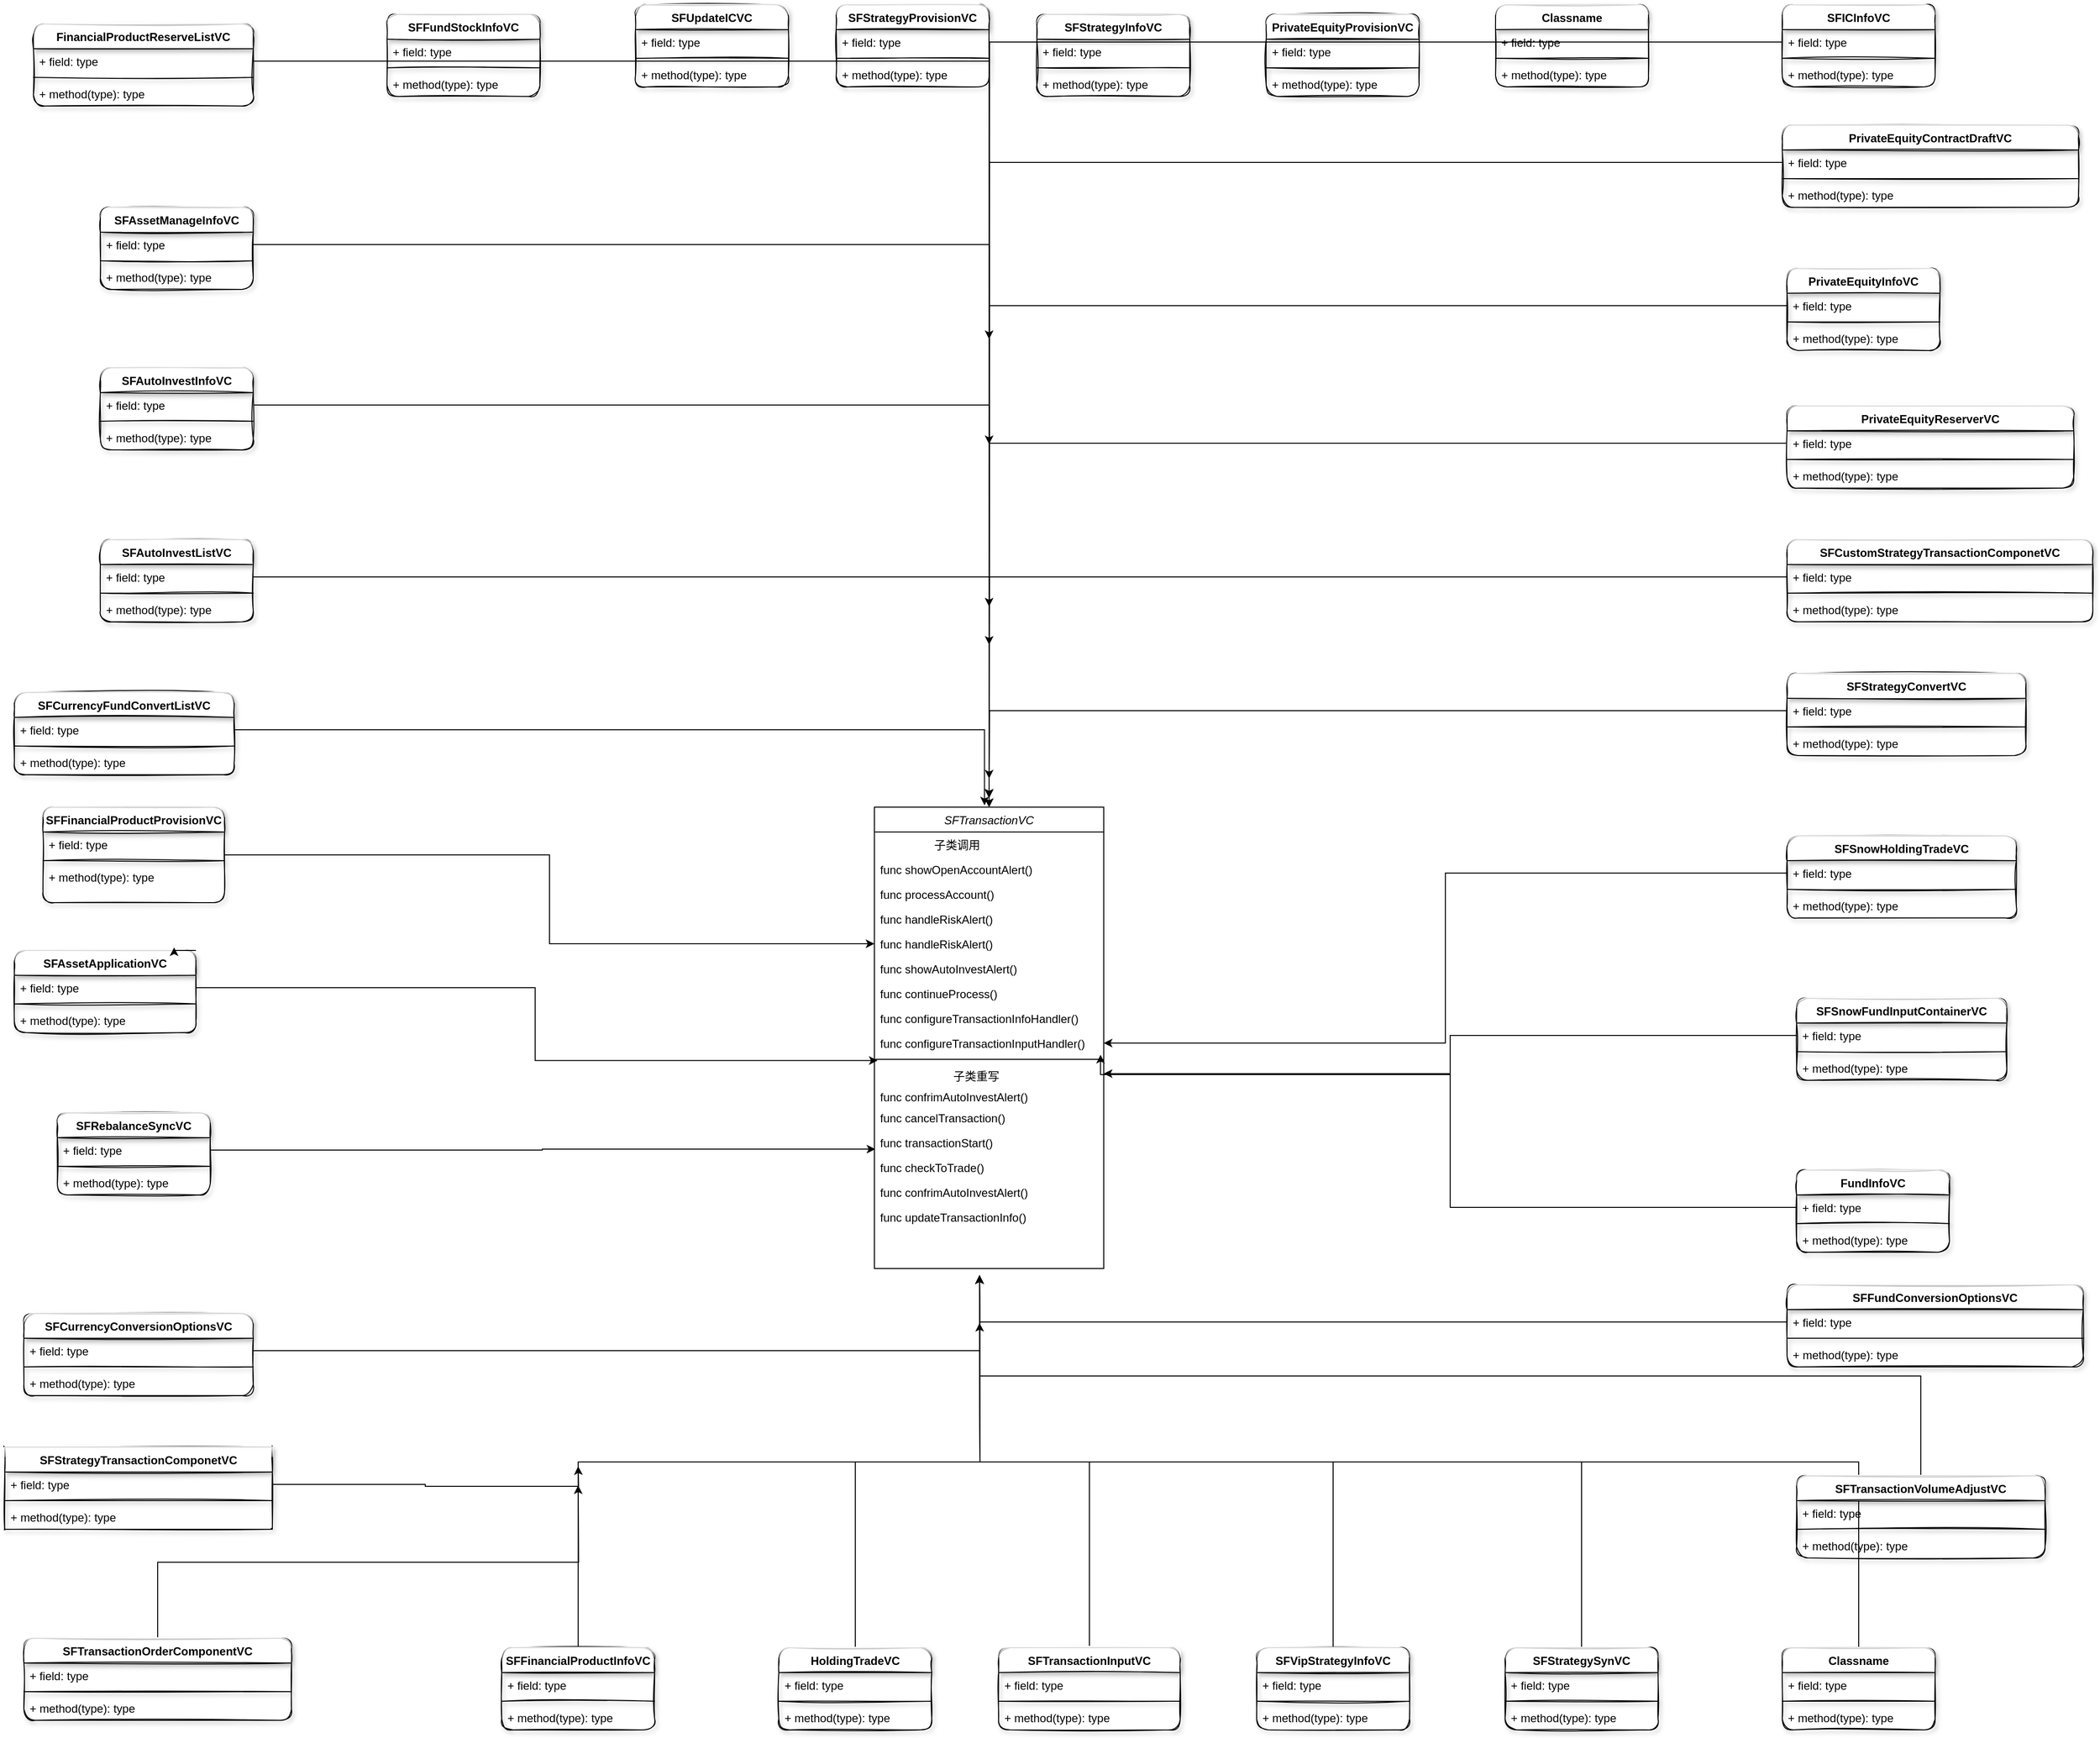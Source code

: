 <mxfile version="18.0.3" type="github">
  <diagram id="C5RBs43oDa-KdzZeNtuy" name="Page-1">
    <mxGraphModel dx="2108" dy="1298" grid="1" gridSize="10" guides="1" tooltips="1" connect="1" arrows="0" fold="1" page="1" pageScale="1" pageWidth="3300" pageHeight="4681" math="0" shadow="0">
      <root>
        <mxCell id="WIyWlLk6GJQsqaUBKTNV-0" />
        <mxCell id="WIyWlLk6GJQsqaUBKTNV-1" parent="WIyWlLk6GJQsqaUBKTNV-0" />
        <mxCell id="zkfFHV4jXpPFQw0GAbJ--0" value="SFTransactionVC" style="swimlane;fontStyle=2;align=center;verticalAlign=top;childLayout=stackLayout;horizontal=1;startSize=26;horizontalStack=0;resizeParent=1;resizeLast=0;collapsible=1;marginBottom=0;rounded=0;shadow=0;strokeWidth=1;" parent="WIyWlLk6GJQsqaUBKTNV-1" vertex="1">
          <mxGeometry x="1160" y="870" width="240" height="483" as="geometry">
            <mxRectangle x="220" y="120" width="160" height="26" as="alternateBounds" />
          </mxGeometry>
        </mxCell>
        <mxCell id="qQBRJ47vKQDhWzbW-TcR-91" value="                 子类调用" style="text;align=left;verticalAlign=top;spacingLeft=4;spacingRight=4;overflow=hidden;rotatable=0;points=[[0,0.5],[1,0.5]];portConstraint=eastwest;rounded=0;shadow=0;html=0;" vertex="1" parent="zkfFHV4jXpPFQw0GAbJ--0">
          <mxGeometry y="26" width="240" height="26" as="geometry" />
        </mxCell>
        <mxCell id="qQBRJ47vKQDhWzbW-TcR-72" value="func showOpenAccountAlert()" style="text;align=left;verticalAlign=top;spacingLeft=4;spacingRight=4;overflow=hidden;rotatable=0;points=[[0,0.5],[1,0.5]];portConstraint=eastwest;rounded=0;shadow=0;html=0;" vertex="1" parent="zkfFHV4jXpPFQw0GAbJ--0">
          <mxGeometry y="52" width="240" height="26" as="geometry" />
        </mxCell>
        <mxCell id="qQBRJ47vKQDhWzbW-TcR-71" value="func processAccount()&#xa;&#xa;&#xa;" style="text;align=left;verticalAlign=top;spacingLeft=4;spacingRight=4;overflow=hidden;rotatable=0;points=[[0,0.5],[1,0.5]];portConstraint=eastwest;rounded=0;shadow=0;html=0;" vertex="1" parent="zkfFHV4jXpPFQw0GAbJ--0">
          <mxGeometry y="78" width="240" height="26" as="geometry" />
        </mxCell>
        <mxCell id="qQBRJ47vKQDhWzbW-TcR-70" value="func handleRiskAlert()" style="text;align=left;verticalAlign=top;spacingLeft=4;spacingRight=4;overflow=hidden;rotatable=0;points=[[0,0.5],[1,0.5]];portConstraint=eastwest;rounded=0;shadow=0;html=0;" vertex="1" parent="zkfFHV4jXpPFQw0GAbJ--0">
          <mxGeometry y="104" width="240" height="26" as="geometry" />
        </mxCell>
        <mxCell id="qQBRJ47vKQDhWzbW-TcR-74" value="func handleRiskAlert()" style="text;align=left;verticalAlign=top;spacingLeft=4;spacingRight=4;overflow=hidden;rotatable=0;points=[[0,0.5],[1,0.5]];portConstraint=eastwest;rounded=0;shadow=0;html=0;" vertex="1" parent="zkfFHV4jXpPFQw0GAbJ--0">
          <mxGeometry y="130" width="240" height="26" as="geometry" />
        </mxCell>
        <mxCell id="qQBRJ47vKQDhWzbW-TcR-75" value="func showAutoInvestAlert()" style="text;align=left;verticalAlign=top;spacingLeft=4;spacingRight=4;overflow=hidden;rotatable=0;points=[[0,0.5],[1,0.5]];portConstraint=eastwest;rounded=0;shadow=0;html=0;" vertex="1" parent="zkfFHV4jXpPFQw0GAbJ--0">
          <mxGeometry y="156" width="240" height="26" as="geometry" />
        </mxCell>
        <mxCell id="qQBRJ47vKQDhWzbW-TcR-76" value="func continueProcess()" style="text;align=left;verticalAlign=top;spacingLeft=4;spacingRight=4;overflow=hidden;rotatable=0;points=[[0,0.5],[1,0.5]];portConstraint=eastwest;rounded=0;shadow=0;html=0;" vertex="1" parent="zkfFHV4jXpPFQw0GAbJ--0">
          <mxGeometry y="182" width="240" height="26" as="geometry" />
        </mxCell>
        <mxCell id="qQBRJ47vKQDhWzbW-TcR-77" value="func configureTransactionInfoHandler()" style="text;align=left;verticalAlign=top;spacingLeft=4;spacingRight=4;overflow=hidden;rotatable=0;points=[[0,0.5],[1,0.5]];portConstraint=eastwest;rounded=0;shadow=0;html=0;" vertex="1" parent="zkfFHV4jXpPFQw0GAbJ--0">
          <mxGeometry y="208" width="240" height="26" as="geometry" />
        </mxCell>
        <mxCell id="qQBRJ47vKQDhWzbW-TcR-78" value="func configureTransactionInputHandler()" style="text;align=left;verticalAlign=top;spacingLeft=4;spacingRight=4;overflow=hidden;rotatable=0;points=[[0,0.5],[1,0.5]];portConstraint=eastwest;rounded=0;shadow=0;html=0;" vertex="1" parent="zkfFHV4jXpPFQw0GAbJ--0">
          <mxGeometry y="234" width="240" height="26" as="geometry" />
        </mxCell>
        <mxCell id="zkfFHV4jXpPFQw0GAbJ--4" value="" style="line;html=1;strokeWidth=1;align=left;verticalAlign=middle;spacingTop=-1;spacingLeft=3;spacingRight=3;rotatable=0;labelPosition=right;points=[];portConstraint=eastwest;" parent="zkfFHV4jXpPFQw0GAbJ--0" vertex="1">
          <mxGeometry y="260" width="240" height="8" as="geometry" />
        </mxCell>
        <mxCell id="qQBRJ47vKQDhWzbW-TcR-87" value="                       子类重写" style="text;align=left;verticalAlign=top;spacingLeft=4;spacingRight=4;overflow=hidden;rotatable=0;points=[[0,0.5],[1,0.5]];portConstraint=eastwest;" vertex="1" parent="zkfFHV4jXpPFQw0GAbJ--0">
          <mxGeometry y="268" width="240" height="22" as="geometry" />
        </mxCell>
        <mxCell id="qQBRJ47vKQDhWzbW-TcR-63" value="func confrimAutoInvestAlert() " style="text;align=left;verticalAlign=top;spacingLeft=4;spacingRight=4;overflow=hidden;rotatable=0;points=[[0,0.5],[1,0.5]];portConstraint=eastwest;" vertex="1" parent="zkfFHV4jXpPFQw0GAbJ--0">
          <mxGeometry y="290" width="240" height="22" as="geometry" />
        </mxCell>
        <mxCell id="zkfFHV4jXpPFQw0GAbJ--3" value="func cancelTransaction()" style="text;align=left;verticalAlign=top;spacingLeft=4;spacingRight=4;overflow=hidden;rotatable=0;points=[[0,0.5],[1,0.5]];portConstraint=eastwest;rounded=0;shadow=0;html=0;" parent="zkfFHV4jXpPFQw0GAbJ--0" vertex="1">
          <mxGeometry y="312" width="240" height="26" as="geometry" />
        </mxCell>
        <mxCell id="zkfFHV4jXpPFQw0GAbJ--1" value="func transactionStart() " style="text;align=left;verticalAlign=top;spacingLeft=4;spacingRight=4;overflow=hidden;rotatable=0;points=[[0,0.5],[1,0.5]];portConstraint=eastwest;" parent="zkfFHV4jXpPFQw0GAbJ--0" vertex="1">
          <mxGeometry y="338" width="240" height="26" as="geometry" />
        </mxCell>
        <mxCell id="zkfFHV4jXpPFQw0GAbJ--5" value="func checkToTrade()" style="text;align=left;verticalAlign=top;spacingLeft=4;spacingRight=4;overflow=hidden;rotatable=0;points=[[0,0.5],[1,0.5]];portConstraint=eastwest;" parent="zkfFHV4jXpPFQw0GAbJ--0" vertex="1">
          <mxGeometry y="364" width="240" height="26" as="geometry" />
        </mxCell>
        <mxCell id="qQBRJ47vKQDhWzbW-TcR-73" value="func confrimAutoInvestAlert()" style="text;align=left;verticalAlign=top;spacingLeft=4;spacingRight=4;overflow=hidden;rotatable=0;points=[[0,0.5],[1,0.5]];portConstraint=eastwest;rounded=0;shadow=0;html=0;" vertex="1" parent="zkfFHV4jXpPFQw0GAbJ--0">
          <mxGeometry y="390" width="240" height="26" as="geometry" />
        </mxCell>
        <mxCell id="zkfFHV4jXpPFQw0GAbJ--2" value="func updateTransactionInfo()" style="text;align=left;verticalAlign=top;spacingLeft=4;spacingRight=4;overflow=hidden;rotatable=0;points=[[0,0.5],[1,0.5]];portConstraint=eastwest;rounded=0;shadow=0;html=0;" parent="zkfFHV4jXpPFQw0GAbJ--0" vertex="1">
          <mxGeometry y="416" width="240" height="26" as="geometry" />
        </mxCell>
        <mxCell id="qQBRJ47vKQDhWzbW-TcR-161" value="SFAssetApplicationVC" style="swimlane;fontStyle=1;align=center;verticalAlign=top;childLayout=stackLayout;horizontal=1;startSize=26;horizontalStack=0;resizeParent=1;resizeParentMax=0;resizeLast=0;collapsible=1;marginBottom=0;rounded=1;shadow=1;glass=1;sketch=1;fontFamily=Helvetica;fontSize=12;fontColor=default;strokeColor=default;strokeWidth=1;fillColor=default;points=[[0,0,0,0,0],[0,0.23,0,0,0],[0,0.5,0,0,0],[0,0.77,0,0,0],[0,1,0,0,0],[0.25,0,0,0,0],[0.25,1,0,0,0],[0.5,0,0,0,0],[0.5,1,0,0,0],[0.75,0,0,0,0],[0.75,1,0,0,0],[1,0,0,0,0],[1,0.27,0,0,0],[1,0.5,0,0,0],[1,0.77,0,0,0],[1,1,0,0,0]];" vertex="1" parent="WIyWlLk6GJQsqaUBKTNV-1">
          <mxGeometry x="260" y="1020" width="190" height="86" as="geometry">
            <mxRectangle x="310" y="1020" width="160" height="26" as="alternateBounds" />
          </mxGeometry>
        </mxCell>
        <mxCell id="qQBRJ47vKQDhWzbW-TcR-162" value="+ field: type" style="text;strokeColor=none;fillColor=none;align=left;verticalAlign=top;spacingLeft=4;spacingRight=4;overflow=hidden;rotatable=0;points=[[0,0.5],[1,0.5]];portConstraint=eastwest;rounded=1;shadow=1;glass=1;sketch=1;fontFamily=Helvetica;fontSize=12;fontColor=default;startSize=26;" vertex="1" parent="qQBRJ47vKQDhWzbW-TcR-161">
          <mxGeometry y="26" width="190" height="26" as="geometry" />
        </mxCell>
        <mxCell id="qQBRJ47vKQDhWzbW-TcR-163" value="" style="line;strokeWidth=1;fillColor=none;align=left;verticalAlign=middle;spacingTop=-1;spacingLeft=3;spacingRight=3;rotatable=0;labelPosition=right;points=[];portConstraint=eastwest;rounded=1;shadow=1;glass=1;sketch=1;fontFamily=Helvetica;fontSize=12;fontColor=default;startSize=26;" vertex="1" parent="qQBRJ47vKQDhWzbW-TcR-161">
          <mxGeometry y="52" width="190" height="8" as="geometry" />
        </mxCell>
        <mxCell id="qQBRJ47vKQDhWzbW-TcR-164" value="+ method(type): type" style="text;strokeColor=none;fillColor=none;align=left;verticalAlign=top;spacingLeft=4;spacingRight=4;overflow=hidden;rotatable=0;points=[[0,0.5],[1,0.5]];portConstraint=eastwest;rounded=1;shadow=1;glass=1;sketch=1;fontFamily=Helvetica;fontSize=12;fontColor=default;startSize=26;" vertex="1" parent="qQBRJ47vKQDhWzbW-TcR-161">
          <mxGeometry y="60" width="190" height="26" as="geometry" />
        </mxCell>
        <mxCell id="qQBRJ47vKQDhWzbW-TcR-166" value="SFCurrencyConversionOptionsVC" style="swimlane;fontStyle=1;align=center;verticalAlign=top;childLayout=stackLayout;horizontal=1;startSize=26;horizontalStack=0;resizeParent=1;resizeParentMax=0;resizeLast=0;collapsible=1;marginBottom=0;rounded=1;shadow=1;glass=1;sketch=1;fontFamily=Helvetica;fontSize=12;fontColor=default;strokeColor=default;strokeWidth=1;fillColor=default;" vertex="1" parent="WIyWlLk6GJQsqaUBKTNV-1">
          <mxGeometry x="270" y="1400" width="240" height="86" as="geometry" />
        </mxCell>
        <mxCell id="qQBRJ47vKQDhWzbW-TcR-167" value="+ field: type" style="text;strokeColor=none;fillColor=none;align=left;verticalAlign=top;spacingLeft=4;spacingRight=4;overflow=hidden;rotatable=0;points=[[0,0.5],[1,0.5]];portConstraint=eastwest;rounded=1;shadow=1;glass=1;sketch=1;fontFamily=Helvetica;fontSize=12;fontColor=default;startSize=26;" vertex="1" parent="qQBRJ47vKQDhWzbW-TcR-166">
          <mxGeometry y="26" width="240" height="26" as="geometry" />
        </mxCell>
        <mxCell id="qQBRJ47vKQDhWzbW-TcR-168" value="" style="line;strokeWidth=1;fillColor=none;align=left;verticalAlign=middle;spacingTop=-1;spacingLeft=3;spacingRight=3;rotatable=0;labelPosition=right;points=[];portConstraint=eastwest;rounded=1;shadow=1;glass=1;sketch=1;fontFamily=Helvetica;fontSize=12;fontColor=default;startSize=26;" vertex="1" parent="qQBRJ47vKQDhWzbW-TcR-166">
          <mxGeometry y="52" width="240" height="8" as="geometry" />
        </mxCell>
        <mxCell id="qQBRJ47vKQDhWzbW-TcR-169" value="+ method(type): type" style="text;strokeColor=none;fillColor=none;align=left;verticalAlign=top;spacingLeft=4;spacingRight=4;overflow=hidden;rotatable=0;points=[[0,0.5],[1,0.5]];portConstraint=eastwest;rounded=1;shadow=1;glass=1;sketch=1;fontFamily=Helvetica;fontSize=12;fontColor=default;startSize=26;" vertex="1" parent="qQBRJ47vKQDhWzbW-TcR-166">
          <mxGeometry y="60" width="240" height="26" as="geometry" />
        </mxCell>
        <mxCell id="qQBRJ47vKQDhWzbW-TcR-367" style="edgeStyle=orthogonalEdgeStyle;rounded=0;orthogonalLoop=1;jettySize=auto;html=1;exitX=0.5;exitY=0;exitDx=0;exitDy=0;fontFamily=Helvetica;fontSize=12;fontColor=default;startSize=26;" edge="1" parent="WIyWlLk6GJQsqaUBKTNV-1" source="qQBRJ47vKQDhWzbW-TcR-170">
          <mxGeometry relative="1" as="geometry">
            <mxPoint x="1270" y="1360" as="targetPoint" />
          </mxGeometry>
        </mxCell>
        <mxCell id="qQBRJ47vKQDhWzbW-TcR-170" value="HoldingTradeVC" style="swimlane;fontStyle=1;align=center;verticalAlign=top;childLayout=stackLayout;horizontal=1;startSize=26;horizontalStack=0;resizeParent=1;resizeParentMax=0;resizeLast=0;collapsible=1;marginBottom=0;rounded=1;shadow=1;glass=1;sketch=1;fontFamily=Helvetica;fontSize=12;fontColor=default;strokeColor=default;strokeWidth=1;fillColor=default;" vertex="1" parent="WIyWlLk6GJQsqaUBKTNV-1">
          <mxGeometry x="1060" y="1750" width="160" height="86" as="geometry" />
        </mxCell>
        <mxCell id="qQBRJ47vKQDhWzbW-TcR-171" value="+ field: type" style="text;strokeColor=none;fillColor=none;align=left;verticalAlign=top;spacingLeft=4;spacingRight=4;overflow=hidden;rotatable=0;points=[[0,0.5],[1,0.5]];portConstraint=eastwest;rounded=1;shadow=1;glass=1;sketch=1;fontFamily=Helvetica;fontSize=12;fontColor=default;startSize=26;" vertex="1" parent="qQBRJ47vKQDhWzbW-TcR-170">
          <mxGeometry y="26" width="160" height="26" as="geometry" />
        </mxCell>
        <mxCell id="qQBRJ47vKQDhWzbW-TcR-172" value="" style="line;strokeWidth=1;fillColor=none;align=left;verticalAlign=middle;spacingTop=-1;spacingLeft=3;spacingRight=3;rotatable=0;labelPosition=right;points=[];portConstraint=eastwest;rounded=1;shadow=1;glass=1;sketch=1;fontFamily=Helvetica;fontSize=12;fontColor=default;startSize=26;" vertex="1" parent="qQBRJ47vKQDhWzbW-TcR-170">
          <mxGeometry y="52" width="160" height="8" as="geometry" />
        </mxCell>
        <mxCell id="qQBRJ47vKQDhWzbW-TcR-173" value="+ method(type): type" style="text;strokeColor=none;fillColor=none;align=left;verticalAlign=top;spacingLeft=4;spacingRight=4;overflow=hidden;rotatable=0;points=[[0,0.5],[1,0.5]];portConstraint=eastwest;rounded=1;shadow=1;glass=1;sketch=1;fontFamily=Helvetica;fontSize=12;fontColor=default;startSize=26;" vertex="1" parent="qQBRJ47vKQDhWzbW-TcR-170">
          <mxGeometry y="60" width="160" height="26" as="geometry" />
        </mxCell>
        <mxCell id="qQBRJ47vKQDhWzbW-TcR-174" value="SFCurrencyFundConvertListVC" style="swimlane;fontStyle=1;align=center;verticalAlign=top;childLayout=stackLayout;horizontal=1;startSize=26;horizontalStack=0;resizeParent=1;resizeParentMax=0;resizeLast=0;collapsible=1;marginBottom=0;rounded=1;shadow=1;glass=1;sketch=1;fontFamily=Helvetica;fontSize=12;fontColor=default;strokeColor=default;strokeWidth=1;fillColor=default;" vertex="1" parent="WIyWlLk6GJQsqaUBKTNV-1">
          <mxGeometry x="260" y="750" width="230" height="86" as="geometry">
            <mxRectangle x="290" y="750" width="210" height="26" as="alternateBounds" />
          </mxGeometry>
        </mxCell>
        <mxCell id="qQBRJ47vKQDhWzbW-TcR-175" value="+ field: type" style="text;strokeColor=none;fillColor=none;align=left;verticalAlign=top;spacingLeft=4;spacingRight=4;overflow=hidden;rotatable=0;points=[[0,0.5],[1,0.5]];portConstraint=eastwest;rounded=1;shadow=1;glass=1;sketch=1;fontFamily=Helvetica;fontSize=12;fontColor=default;startSize=26;" vertex="1" parent="qQBRJ47vKQDhWzbW-TcR-174">
          <mxGeometry y="26" width="230" height="26" as="geometry" />
        </mxCell>
        <mxCell id="qQBRJ47vKQDhWzbW-TcR-176" value="" style="line;strokeWidth=1;fillColor=none;align=left;verticalAlign=middle;spacingTop=-1;spacingLeft=3;spacingRight=3;rotatable=0;labelPosition=right;points=[];portConstraint=eastwest;rounded=1;shadow=1;glass=1;sketch=1;fontFamily=Helvetica;fontSize=12;fontColor=default;startSize=26;" vertex="1" parent="qQBRJ47vKQDhWzbW-TcR-174">
          <mxGeometry y="52" width="230" height="8" as="geometry" />
        </mxCell>
        <mxCell id="qQBRJ47vKQDhWzbW-TcR-177" value="+ method(type): type" style="text;strokeColor=none;fillColor=none;align=left;verticalAlign=top;spacingLeft=4;spacingRight=4;overflow=hidden;rotatable=0;points=[[0,0.5],[1,0.5]];portConstraint=eastwest;rounded=1;shadow=1;glass=1;sketch=1;fontFamily=Helvetica;fontSize=12;fontColor=default;startSize=26;" vertex="1" parent="qQBRJ47vKQDhWzbW-TcR-174">
          <mxGeometry y="60" width="230" height="26" as="geometry" />
        </mxCell>
        <mxCell id="qQBRJ47vKQDhWzbW-TcR-377" style="edgeStyle=orthogonalEdgeStyle;rounded=0;orthogonalLoop=1;jettySize=auto;html=1;exitX=1;exitY=0.5;exitDx=0;exitDy=0;fontFamily=Helvetica;fontSize=12;fontColor=default;startSize=26;" edge="1" parent="WIyWlLk6GJQsqaUBKTNV-1" source="qQBRJ47vKQDhWzbW-TcR-178" target="qQBRJ47vKQDhWzbW-TcR-74">
          <mxGeometry relative="1" as="geometry" />
        </mxCell>
        <mxCell id="qQBRJ47vKQDhWzbW-TcR-178" value="SFFinancialProductProvisionVC" style="swimlane;fontStyle=1;align=center;verticalAlign=top;childLayout=stackLayout;horizontal=1;startSize=26;horizontalStack=0;resizeParent=1;resizeParentMax=0;resizeLast=0;collapsible=1;marginBottom=0;rounded=1;shadow=1;glass=1;sketch=1;fontFamily=Helvetica;fontSize=12;fontColor=default;strokeColor=default;strokeWidth=1;fillColor=default;" vertex="1" parent="WIyWlLk6GJQsqaUBKTNV-1">
          <mxGeometry x="290" y="870" width="190" height="100" as="geometry">
            <mxRectangle x="280" y="873" width="220" height="26" as="alternateBounds" />
          </mxGeometry>
        </mxCell>
        <mxCell id="qQBRJ47vKQDhWzbW-TcR-179" value="+ field: type" style="text;strokeColor=none;fillColor=none;align=left;verticalAlign=top;spacingLeft=4;spacingRight=4;overflow=hidden;rotatable=0;points=[[0,0.5],[1,0.5]];portConstraint=eastwest;rounded=1;shadow=1;glass=1;sketch=1;fontFamily=Helvetica;fontSize=12;fontColor=default;startSize=26;" vertex="1" parent="qQBRJ47vKQDhWzbW-TcR-178">
          <mxGeometry y="26" width="190" height="26" as="geometry" />
        </mxCell>
        <mxCell id="qQBRJ47vKQDhWzbW-TcR-180" value="" style="line;strokeWidth=1;fillColor=none;align=left;verticalAlign=middle;spacingTop=-1;spacingLeft=3;spacingRight=3;rotatable=0;labelPosition=right;points=[];portConstraint=eastwest;rounded=1;shadow=1;glass=1;sketch=1;fontFamily=Helvetica;fontSize=12;fontColor=default;startSize=26;" vertex="1" parent="qQBRJ47vKQDhWzbW-TcR-178">
          <mxGeometry y="52" width="190" height="8" as="geometry" />
        </mxCell>
        <mxCell id="qQBRJ47vKQDhWzbW-TcR-181" value="+ method(type): type" style="text;strokeColor=none;fillColor=none;align=left;verticalAlign=top;spacingLeft=4;spacingRight=4;overflow=hidden;rotatable=0;points=[[0,0.5],[1,0.5]];portConstraint=eastwest;rounded=1;shadow=1;glass=1;sketch=1;fontFamily=Helvetica;fontSize=12;fontColor=default;startSize=26;" vertex="1" parent="qQBRJ47vKQDhWzbW-TcR-178">
          <mxGeometry y="60" width="190" height="40" as="geometry" />
        </mxCell>
        <mxCell id="qQBRJ47vKQDhWzbW-TcR-182" value="FinancialProductReserveListVC" style="swimlane;fontStyle=1;align=center;verticalAlign=top;childLayout=stackLayout;horizontal=1;startSize=26;horizontalStack=0;resizeParent=1;resizeParentMax=0;resizeLast=0;collapsible=1;marginBottom=0;rounded=1;shadow=1;glass=1;sketch=1;fontFamily=Helvetica;fontSize=12;fontColor=default;strokeColor=default;strokeWidth=1;fillColor=default;" vertex="1" parent="WIyWlLk6GJQsqaUBKTNV-1">
          <mxGeometry x="280" y="50" width="230" height="86" as="geometry" />
        </mxCell>
        <mxCell id="qQBRJ47vKQDhWzbW-TcR-183" value="+ field: type" style="text;strokeColor=none;fillColor=none;align=left;verticalAlign=top;spacingLeft=4;spacingRight=4;overflow=hidden;rotatable=0;points=[[0,0.5],[1,0.5]];portConstraint=eastwest;rounded=1;shadow=1;glass=1;sketch=1;fontFamily=Helvetica;fontSize=12;fontColor=default;startSize=26;" vertex="1" parent="qQBRJ47vKQDhWzbW-TcR-182">
          <mxGeometry y="26" width="230" height="26" as="geometry" />
        </mxCell>
        <mxCell id="qQBRJ47vKQDhWzbW-TcR-184" value="" style="line;strokeWidth=1;fillColor=none;align=left;verticalAlign=middle;spacingTop=-1;spacingLeft=3;spacingRight=3;rotatable=0;labelPosition=right;points=[];portConstraint=eastwest;rounded=1;shadow=1;glass=1;sketch=1;fontFamily=Helvetica;fontSize=12;fontColor=default;startSize=26;" vertex="1" parent="qQBRJ47vKQDhWzbW-TcR-182">
          <mxGeometry y="52" width="230" height="8" as="geometry" />
        </mxCell>
        <mxCell id="qQBRJ47vKQDhWzbW-TcR-185" value="+ method(type): type" style="text;strokeColor=none;fillColor=none;align=left;verticalAlign=top;spacingLeft=4;spacingRight=4;overflow=hidden;rotatable=0;points=[[0,0.5],[1,0.5]];portConstraint=eastwest;rounded=1;shadow=1;glass=1;sketch=1;fontFamily=Helvetica;fontSize=12;fontColor=default;startSize=26;" vertex="1" parent="qQBRJ47vKQDhWzbW-TcR-182">
          <mxGeometry y="60" width="230" height="26" as="geometry" />
        </mxCell>
        <mxCell id="qQBRJ47vKQDhWzbW-TcR-186" value="SFAutoInvestListVC" style="swimlane;fontStyle=1;align=center;verticalAlign=top;childLayout=stackLayout;horizontal=1;startSize=26;horizontalStack=0;resizeParent=1;resizeParentMax=0;resizeLast=0;collapsible=1;marginBottom=0;rounded=1;shadow=1;glass=1;sketch=1;fontFamily=Helvetica;fontSize=12;fontColor=default;strokeColor=default;strokeWidth=1;fillColor=default;" vertex="1" parent="WIyWlLk6GJQsqaUBKTNV-1">
          <mxGeometry x="350" y="590" width="160" height="86" as="geometry">
            <mxRectangle x="350" y="590" width="150" height="26" as="alternateBounds" />
          </mxGeometry>
        </mxCell>
        <mxCell id="qQBRJ47vKQDhWzbW-TcR-187" value="+ field: type" style="text;strokeColor=none;fillColor=none;align=left;verticalAlign=top;spacingLeft=4;spacingRight=4;overflow=hidden;rotatable=0;points=[[0,0.5],[1,0.5]];portConstraint=eastwest;rounded=1;shadow=1;glass=1;sketch=1;fontFamily=Helvetica;fontSize=12;fontColor=default;startSize=26;" vertex="1" parent="qQBRJ47vKQDhWzbW-TcR-186">
          <mxGeometry y="26" width="160" height="26" as="geometry" />
        </mxCell>
        <mxCell id="qQBRJ47vKQDhWzbW-TcR-188" value="" style="line;strokeWidth=1;fillColor=none;align=left;verticalAlign=middle;spacingTop=-1;spacingLeft=3;spacingRight=3;rotatable=0;labelPosition=right;points=[];portConstraint=eastwest;rounded=1;shadow=1;glass=1;sketch=1;fontFamily=Helvetica;fontSize=12;fontColor=default;startSize=26;" vertex="1" parent="qQBRJ47vKQDhWzbW-TcR-186">
          <mxGeometry y="52" width="160" height="8" as="geometry" />
        </mxCell>
        <mxCell id="qQBRJ47vKQDhWzbW-TcR-189" value="+ method(type): type" style="text;strokeColor=none;fillColor=none;align=left;verticalAlign=top;spacingLeft=4;spacingRight=4;overflow=hidden;rotatable=0;points=[[0,0.5],[1,0.5]];portConstraint=eastwest;rounded=1;shadow=1;glass=1;sketch=1;fontFamily=Helvetica;fontSize=12;fontColor=default;startSize=26;" vertex="1" parent="qQBRJ47vKQDhWzbW-TcR-186">
          <mxGeometry y="60" width="160" height="26" as="geometry" />
        </mxCell>
        <mxCell id="qQBRJ47vKQDhWzbW-TcR-190" value="SFAutoInvestInfoVC" style="swimlane;fontStyle=1;align=center;verticalAlign=top;childLayout=stackLayout;horizontal=1;startSize=26;horizontalStack=0;resizeParent=1;resizeParentMax=0;resizeLast=0;collapsible=1;marginBottom=0;rounded=1;shadow=1;glass=1;sketch=1;fontFamily=Helvetica;fontSize=12;fontColor=default;strokeColor=default;strokeWidth=1;fillColor=default;" vertex="1" parent="WIyWlLk6GJQsqaUBKTNV-1">
          <mxGeometry x="350" y="410" width="160" height="86" as="geometry">
            <mxRectangle x="350" y="410" width="150" height="26" as="alternateBounds" />
          </mxGeometry>
        </mxCell>
        <mxCell id="qQBRJ47vKQDhWzbW-TcR-191" value="+ field: type" style="text;strokeColor=none;fillColor=none;align=left;verticalAlign=top;spacingLeft=4;spacingRight=4;overflow=hidden;rotatable=0;points=[[0,0.5],[1,0.5]];portConstraint=eastwest;rounded=1;shadow=1;glass=1;sketch=1;fontFamily=Helvetica;fontSize=12;fontColor=default;startSize=26;" vertex="1" parent="qQBRJ47vKQDhWzbW-TcR-190">
          <mxGeometry y="26" width="160" height="26" as="geometry" />
        </mxCell>
        <mxCell id="qQBRJ47vKQDhWzbW-TcR-192" value="" style="line;strokeWidth=1;fillColor=none;align=left;verticalAlign=middle;spacingTop=-1;spacingLeft=3;spacingRight=3;rotatable=0;labelPosition=right;points=[];portConstraint=eastwest;rounded=1;shadow=1;glass=1;sketch=1;fontFamily=Helvetica;fontSize=12;fontColor=default;startSize=26;" vertex="1" parent="qQBRJ47vKQDhWzbW-TcR-190">
          <mxGeometry y="52" width="160" height="8" as="geometry" />
        </mxCell>
        <mxCell id="qQBRJ47vKQDhWzbW-TcR-193" value="+ method(type): type" style="text;strokeColor=none;fillColor=none;align=left;verticalAlign=top;spacingLeft=4;spacingRight=4;overflow=hidden;rotatable=0;points=[[0,0.5],[1,0.5]];portConstraint=eastwest;rounded=1;shadow=1;glass=1;sketch=1;fontFamily=Helvetica;fontSize=12;fontColor=default;startSize=26;" vertex="1" parent="qQBRJ47vKQDhWzbW-TcR-190">
          <mxGeometry y="60" width="160" height="26" as="geometry" />
        </mxCell>
        <mxCell id="qQBRJ47vKQDhWzbW-TcR-194" value="SFAssetManageInfoVC" style="swimlane;fontStyle=1;align=center;verticalAlign=top;childLayout=stackLayout;horizontal=1;startSize=26;horizontalStack=0;resizeParent=1;resizeParentMax=0;resizeLast=0;collapsible=1;marginBottom=0;rounded=1;shadow=1;glass=1;sketch=1;fontFamily=Helvetica;fontSize=12;fontColor=default;strokeColor=default;strokeWidth=1;fillColor=default;" vertex="1" parent="WIyWlLk6GJQsqaUBKTNV-1">
          <mxGeometry x="350" y="242" width="160" height="86" as="geometry" />
        </mxCell>
        <mxCell id="qQBRJ47vKQDhWzbW-TcR-195" value="+ field: type" style="text;strokeColor=none;fillColor=none;align=left;verticalAlign=top;spacingLeft=4;spacingRight=4;overflow=hidden;rotatable=0;points=[[0,0.5],[1,0.5]];portConstraint=eastwest;rounded=1;shadow=1;glass=1;sketch=1;fontFamily=Helvetica;fontSize=12;fontColor=default;startSize=26;" vertex="1" parent="qQBRJ47vKQDhWzbW-TcR-194">
          <mxGeometry y="26" width="160" height="26" as="geometry" />
        </mxCell>
        <mxCell id="qQBRJ47vKQDhWzbW-TcR-196" value="" style="line;strokeWidth=1;fillColor=none;align=left;verticalAlign=middle;spacingTop=-1;spacingLeft=3;spacingRight=3;rotatable=0;labelPosition=right;points=[];portConstraint=eastwest;rounded=1;shadow=1;glass=1;sketch=1;fontFamily=Helvetica;fontSize=12;fontColor=default;startSize=26;" vertex="1" parent="qQBRJ47vKQDhWzbW-TcR-194">
          <mxGeometry y="52" width="160" height="8" as="geometry" />
        </mxCell>
        <mxCell id="qQBRJ47vKQDhWzbW-TcR-197" value="+ method(type): type" style="text;strokeColor=none;fillColor=none;align=left;verticalAlign=top;spacingLeft=4;spacingRight=4;overflow=hidden;rotatable=0;points=[[0,0.5],[1,0.5]];portConstraint=eastwest;rounded=1;shadow=1;glass=1;sketch=1;fontFamily=Helvetica;fontSize=12;fontColor=default;startSize=26;" vertex="1" parent="qQBRJ47vKQDhWzbW-TcR-194">
          <mxGeometry y="60" width="160" height="26" as="geometry" />
        </mxCell>
        <mxCell id="qQBRJ47vKQDhWzbW-TcR-366" style="edgeStyle=orthogonalEdgeStyle;rounded=0;orthogonalLoop=1;jettySize=auto;html=1;exitX=0.5;exitY=0;exitDx=0;exitDy=0;fontFamily=Helvetica;fontSize=12;fontColor=default;startSize=26;" edge="1" parent="WIyWlLk6GJQsqaUBKTNV-1" source="qQBRJ47vKQDhWzbW-TcR-198">
          <mxGeometry relative="1" as="geometry">
            <mxPoint x="1270" y="1360" as="targetPoint" />
          </mxGeometry>
        </mxCell>
        <mxCell id="qQBRJ47vKQDhWzbW-TcR-198" value="SFFinancialProductInfoVC" style="swimlane;fontStyle=1;align=center;verticalAlign=top;childLayout=stackLayout;horizontal=1;startSize=26;horizontalStack=0;resizeParent=1;resizeParentMax=0;resizeLast=0;collapsible=1;marginBottom=0;rounded=1;shadow=1;glass=1;sketch=1;fontFamily=Helvetica;fontSize=12;fontColor=default;strokeColor=default;strokeWidth=1;fillColor=default;" vertex="1" parent="WIyWlLk6GJQsqaUBKTNV-1">
          <mxGeometry x="770" y="1750" width="160" height="86" as="geometry" />
        </mxCell>
        <mxCell id="qQBRJ47vKQDhWzbW-TcR-199" value="+ field: type" style="text;strokeColor=none;fillColor=none;align=left;verticalAlign=top;spacingLeft=4;spacingRight=4;overflow=hidden;rotatable=0;points=[[0,0.5],[1,0.5]];portConstraint=eastwest;rounded=1;shadow=1;glass=1;sketch=1;fontFamily=Helvetica;fontSize=12;fontColor=default;startSize=26;" vertex="1" parent="qQBRJ47vKQDhWzbW-TcR-198">
          <mxGeometry y="26" width="160" height="26" as="geometry" />
        </mxCell>
        <mxCell id="qQBRJ47vKQDhWzbW-TcR-200" value="" style="line;strokeWidth=1;fillColor=none;align=left;verticalAlign=middle;spacingTop=-1;spacingLeft=3;spacingRight=3;rotatable=0;labelPosition=right;points=[];portConstraint=eastwest;rounded=1;shadow=1;glass=1;sketch=1;fontFamily=Helvetica;fontSize=12;fontColor=default;startSize=26;" vertex="1" parent="qQBRJ47vKQDhWzbW-TcR-198">
          <mxGeometry y="52" width="160" height="8" as="geometry" />
        </mxCell>
        <mxCell id="qQBRJ47vKQDhWzbW-TcR-201" value="+ method(type): type" style="text;strokeColor=none;fillColor=none;align=left;verticalAlign=top;spacingLeft=4;spacingRight=4;overflow=hidden;rotatable=0;points=[[0,0.5],[1,0.5]];portConstraint=eastwest;rounded=1;shadow=1;glass=1;sketch=1;fontFamily=Helvetica;fontSize=12;fontColor=default;startSize=26;" vertex="1" parent="qQBRJ47vKQDhWzbW-TcR-198">
          <mxGeometry y="60" width="160" height="26" as="geometry" />
        </mxCell>
        <mxCell id="qQBRJ47vKQDhWzbW-TcR-215" value="SFFundConversionOptionsVC" style="swimlane;fontStyle=1;align=center;verticalAlign=top;childLayout=stackLayout;horizontal=1;startSize=26;horizontalStack=0;resizeParent=1;resizeParentMax=0;resizeLast=0;collapsible=1;marginBottom=0;rounded=1;shadow=1;glass=1;sketch=1;fontFamily=Helvetica;fontSize=12;fontColor=default;strokeColor=default;strokeWidth=1;fillColor=default;" vertex="1" parent="WIyWlLk6GJQsqaUBKTNV-1">
          <mxGeometry x="2115" y="1370" width="310" height="86" as="geometry" />
        </mxCell>
        <mxCell id="qQBRJ47vKQDhWzbW-TcR-216" value="+ field: type" style="text;strokeColor=none;fillColor=none;align=left;verticalAlign=top;spacingLeft=4;spacingRight=4;overflow=hidden;rotatable=0;points=[[0,0.5],[1,0.5]];portConstraint=eastwest;rounded=1;shadow=1;glass=1;sketch=1;fontFamily=Helvetica;fontSize=12;fontColor=default;startSize=26;" vertex="1" parent="qQBRJ47vKQDhWzbW-TcR-215">
          <mxGeometry y="26" width="310" height="26" as="geometry" />
        </mxCell>
        <mxCell id="qQBRJ47vKQDhWzbW-TcR-217" value="" style="line;strokeWidth=1;fillColor=none;align=left;verticalAlign=middle;spacingTop=-1;spacingLeft=3;spacingRight=3;rotatable=0;labelPosition=right;points=[];portConstraint=eastwest;rounded=1;shadow=1;glass=1;sketch=1;fontFamily=Helvetica;fontSize=12;fontColor=default;startSize=26;" vertex="1" parent="qQBRJ47vKQDhWzbW-TcR-215">
          <mxGeometry y="52" width="310" height="8" as="geometry" />
        </mxCell>
        <mxCell id="qQBRJ47vKQDhWzbW-TcR-218" value="+ method(type): type" style="text;strokeColor=none;fillColor=none;align=left;verticalAlign=top;spacingLeft=4;spacingRight=4;overflow=hidden;rotatable=0;points=[[0,0.5],[1,0.5]];portConstraint=eastwest;rounded=1;shadow=1;glass=1;sketch=1;fontFamily=Helvetica;fontSize=12;fontColor=default;startSize=26;" vertex="1" parent="qQBRJ47vKQDhWzbW-TcR-215">
          <mxGeometry y="60" width="310" height="26" as="geometry" />
        </mxCell>
        <mxCell id="qQBRJ47vKQDhWzbW-TcR-219" value="FundInfoVC" style="swimlane;fontStyle=1;align=center;verticalAlign=top;childLayout=stackLayout;horizontal=1;startSize=26;horizontalStack=0;resizeParent=1;resizeParentMax=0;resizeLast=0;collapsible=1;marginBottom=0;rounded=1;shadow=1;glass=1;sketch=1;fontFamily=Helvetica;fontSize=12;fontColor=default;strokeColor=default;strokeWidth=1;fillColor=default;" vertex="1" parent="WIyWlLk6GJQsqaUBKTNV-1">
          <mxGeometry x="2125" y="1250" width="160" height="86" as="geometry" />
        </mxCell>
        <mxCell id="qQBRJ47vKQDhWzbW-TcR-220" value="+ field: type" style="text;strokeColor=none;fillColor=none;align=left;verticalAlign=top;spacingLeft=4;spacingRight=4;overflow=hidden;rotatable=0;points=[[0,0.5],[1,0.5]];portConstraint=eastwest;rounded=1;shadow=1;glass=1;sketch=1;fontFamily=Helvetica;fontSize=12;fontColor=default;startSize=26;" vertex="1" parent="qQBRJ47vKQDhWzbW-TcR-219">
          <mxGeometry y="26" width="160" height="26" as="geometry" />
        </mxCell>
        <mxCell id="qQBRJ47vKQDhWzbW-TcR-221" value="" style="line;strokeWidth=1;fillColor=none;align=left;verticalAlign=middle;spacingTop=-1;spacingLeft=3;spacingRight=3;rotatable=0;labelPosition=right;points=[];portConstraint=eastwest;rounded=1;shadow=1;glass=1;sketch=1;fontFamily=Helvetica;fontSize=12;fontColor=default;startSize=26;" vertex="1" parent="qQBRJ47vKQDhWzbW-TcR-219">
          <mxGeometry y="52" width="160" height="8" as="geometry" />
        </mxCell>
        <mxCell id="qQBRJ47vKQDhWzbW-TcR-222" value="+ method(type): type" style="text;strokeColor=none;fillColor=none;align=left;verticalAlign=top;spacingLeft=4;spacingRight=4;overflow=hidden;rotatable=0;points=[[0,0.5],[1,0.5]];portConstraint=eastwest;rounded=1;shadow=1;glass=1;sketch=1;fontFamily=Helvetica;fontSize=12;fontColor=default;startSize=26;" vertex="1" parent="qQBRJ47vKQDhWzbW-TcR-219">
          <mxGeometry y="60" width="160" height="26" as="geometry" />
        </mxCell>
        <mxCell id="qQBRJ47vKQDhWzbW-TcR-223" value="SFSnowHoldingTradeVC" style="swimlane;fontStyle=1;align=center;verticalAlign=top;childLayout=stackLayout;horizontal=1;startSize=26;horizontalStack=0;resizeParent=1;resizeParentMax=0;resizeLast=0;collapsible=1;marginBottom=0;rounded=1;shadow=1;glass=1;sketch=1;fontFamily=Helvetica;fontSize=12;fontColor=default;strokeColor=default;strokeWidth=1;fillColor=default;" vertex="1" parent="WIyWlLk6GJQsqaUBKTNV-1">
          <mxGeometry x="2115" y="900" width="240" height="86" as="geometry" />
        </mxCell>
        <mxCell id="qQBRJ47vKQDhWzbW-TcR-224" value="+ field: type" style="text;strokeColor=none;fillColor=none;align=left;verticalAlign=top;spacingLeft=4;spacingRight=4;overflow=hidden;rotatable=0;points=[[0,0.5],[1,0.5]];portConstraint=eastwest;rounded=1;shadow=1;glass=1;sketch=1;fontFamily=Helvetica;fontSize=12;fontColor=default;startSize=26;" vertex="1" parent="qQBRJ47vKQDhWzbW-TcR-223">
          <mxGeometry y="26" width="240" height="26" as="geometry" />
        </mxCell>
        <mxCell id="qQBRJ47vKQDhWzbW-TcR-225" value="" style="line;strokeWidth=1;fillColor=none;align=left;verticalAlign=middle;spacingTop=-1;spacingLeft=3;spacingRight=3;rotatable=0;labelPosition=right;points=[];portConstraint=eastwest;rounded=1;shadow=1;glass=1;sketch=1;fontFamily=Helvetica;fontSize=12;fontColor=default;startSize=26;" vertex="1" parent="qQBRJ47vKQDhWzbW-TcR-223">
          <mxGeometry y="52" width="240" height="8" as="geometry" />
        </mxCell>
        <mxCell id="qQBRJ47vKQDhWzbW-TcR-226" value="+ method(type): type" style="text;strokeColor=none;fillColor=none;align=left;verticalAlign=top;spacingLeft=4;spacingRight=4;overflow=hidden;rotatable=0;points=[[0,0.5],[1,0.5]];portConstraint=eastwest;rounded=1;shadow=1;glass=1;sketch=1;fontFamily=Helvetica;fontSize=12;fontColor=default;startSize=26;" vertex="1" parent="qQBRJ47vKQDhWzbW-TcR-223">
          <mxGeometry y="60" width="240" height="26" as="geometry" />
        </mxCell>
        <mxCell id="qQBRJ47vKQDhWzbW-TcR-227" value="SFSnowFundInputContainerVC" style="swimlane;fontStyle=1;align=center;verticalAlign=top;childLayout=stackLayout;horizontal=1;startSize=26;horizontalStack=0;resizeParent=1;resizeParentMax=0;resizeLast=0;collapsible=1;marginBottom=0;rounded=1;shadow=1;glass=1;sketch=1;fontFamily=Helvetica;fontSize=12;fontColor=default;strokeColor=default;strokeWidth=1;fillColor=default;" vertex="1" parent="WIyWlLk6GJQsqaUBKTNV-1">
          <mxGeometry x="2125" y="1070" width="220" height="86" as="geometry" />
        </mxCell>
        <mxCell id="qQBRJ47vKQDhWzbW-TcR-228" value="+ field: type" style="text;strokeColor=none;fillColor=none;align=left;verticalAlign=top;spacingLeft=4;spacingRight=4;overflow=hidden;rotatable=0;points=[[0,0.5],[1,0.5]];portConstraint=eastwest;rounded=1;shadow=1;glass=1;sketch=1;fontFamily=Helvetica;fontSize=12;fontColor=default;startSize=26;" vertex="1" parent="qQBRJ47vKQDhWzbW-TcR-227">
          <mxGeometry y="26" width="220" height="26" as="geometry" />
        </mxCell>
        <mxCell id="qQBRJ47vKQDhWzbW-TcR-229" value="" style="line;strokeWidth=1;fillColor=none;align=left;verticalAlign=middle;spacingTop=-1;spacingLeft=3;spacingRight=3;rotatable=0;labelPosition=right;points=[];portConstraint=eastwest;rounded=1;shadow=1;glass=1;sketch=1;fontFamily=Helvetica;fontSize=12;fontColor=default;startSize=26;" vertex="1" parent="qQBRJ47vKQDhWzbW-TcR-227">
          <mxGeometry y="52" width="220" height="8" as="geometry" />
        </mxCell>
        <mxCell id="qQBRJ47vKQDhWzbW-TcR-230" value="+ method(type): type" style="text;strokeColor=none;fillColor=none;align=left;verticalAlign=top;spacingLeft=4;spacingRight=4;overflow=hidden;rotatable=0;points=[[0,0.5],[1,0.5]];portConstraint=eastwest;rounded=1;shadow=1;glass=1;sketch=1;fontFamily=Helvetica;fontSize=12;fontColor=default;startSize=26;" vertex="1" parent="qQBRJ47vKQDhWzbW-TcR-227">
          <mxGeometry y="60" width="220" height="26" as="geometry" />
        </mxCell>
        <mxCell id="qQBRJ47vKQDhWzbW-TcR-232" value="PrivateEquityInfoVC" style="swimlane;fontStyle=1;align=center;verticalAlign=top;childLayout=stackLayout;horizontal=1;startSize=26;horizontalStack=0;resizeParent=1;resizeParentMax=0;resizeLast=0;collapsible=1;marginBottom=0;rounded=1;shadow=1;glass=1;sketch=1;fontFamily=Helvetica;fontSize=12;fontColor=default;strokeColor=default;strokeWidth=1;fillColor=default;" vertex="1" parent="WIyWlLk6GJQsqaUBKTNV-1">
          <mxGeometry x="2115" y="306" width="160" height="86" as="geometry" />
        </mxCell>
        <mxCell id="qQBRJ47vKQDhWzbW-TcR-233" value="+ field: type" style="text;strokeColor=none;fillColor=none;align=left;verticalAlign=top;spacingLeft=4;spacingRight=4;overflow=hidden;rotatable=0;points=[[0,0.5],[1,0.5]];portConstraint=eastwest;rounded=1;shadow=1;glass=1;sketch=1;fontFamily=Helvetica;fontSize=12;fontColor=default;startSize=26;" vertex="1" parent="qQBRJ47vKQDhWzbW-TcR-232">
          <mxGeometry y="26" width="160" height="26" as="geometry" />
        </mxCell>
        <mxCell id="qQBRJ47vKQDhWzbW-TcR-234" value="" style="line;strokeWidth=1;fillColor=none;align=left;verticalAlign=middle;spacingTop=-1;spacingLeft=3;spacingRight=3;rotatable=0;labelPosition=right;points=[];portConstraint=eastwest;rounded=1;shadow=1;glass=1;sketch=1;fontFamily=Helvetica;fontSize=12;fontColor=default;startSize=26;" vertex="1" parent="qQBRJ47vKQDhWzbW-TcR-232">
          <mxGeometry y="52" width="160" height="8" as="geometry" />
        </mxCell>
        <mxCell id="qQBRJ47vKQDhWzbW-TcR-235" value="+ method(type): type" style="text;strokeColor=none;fillColor=none;align=left;verticalAlign=top;spacingLeft=4;spacingRight=4;overflow=hidden;rotatable=0;points=[[0,0.5],[1,0.5]];portConstraint=eastwest;rounded=1;shadow=1;glass=1;sketch=1;fontFamily=Helvetica;fontSize=12;fontColor=default;startSize=26;" vertex="1" parent="qQBRJ47vKQDhWzbW-TcR-232">
          <mxGeometry y="60" width="160" height="26" as="geometry" />
        </mxCell>
        <mxCell id="qQBRJ47vKQDhWzbW-TcR-236" value="PrivateEquityReserverVC" style="swimlane;fontStyle=1;align=center;verticalAlign=top;childLayout=stackLayout;horizontal=1;startSize=26;horizontalStack=0;resizeParent=1;resizeParentMax=0;resizeLast=0;collapsible=1;marginBottom=0;rounded=1;shadow=1;glass=1;sketch=1;fontFamily=Helvetica;fontSize=12;fontColor=default;strokeColor=default;strokeWidth=1;fillColor=default;" vertex="1" parent="WIyWlLk6GJQsqaUBKTNV-1">
          <mxGeometry x="2115" y="450" width="300" height="86" as="geometry" />
        </mxCell>
        <mxCell id="qQBRJ47vKQDhWzbW-TcR-237" value="+ field: type" style="text;strokeColor=none;fillColor=none;align=left;verticalAlign=top;spacingLeft=4;spacingRight=4;overflow=hidden;rotatable=0;points=[[0,0.5],[1,0.5]];portConstraint=eastwest;rounded=1;shadow=1;glass=1;sketch=1;fontFamily=Helvetica;fontSize=12;fontColor=default;startSize=26;" vertex="1" parent="qQBRJ47vKQDhWzbW-TcR-236">
          <mxGeometry y="26" width="300" height="26" as="geometry" />
        </mxCell>
        <mxCell id="qQBRJ47vKQDhWzbW-TcR-238" value="" style="line;strokeWidth=1;fillColor=none;align=left;verticalAlign=middle;spacingTop=-1;spacingLeft=3;spacingRight=3;rotatable=0;labelPosition=right;points=[];portConstraint=eastwest;rounded=1;shadow=1;glass=1;sketch=1;fontFamily=Helvetica;fontSize=12;fontColor=default;startSize=26;" vertex="1" parent="qQBRJ47vKQDhWzbW-TcR-236">
          <mxGeometry y="52" width="300" height="8" as="geometry" />
        </mxCell>
        <mxCell id="qQBRJ47vKQDhWzbW-TcR-239" value="+ method(type): type" style="text;strokeColor=none;fillColor=none;align=left;verticalAlign=top;spacingLeft=4;spacingRight=4;overflow=hidden;rotatable=0;points=[[0,0.5],[1,0.5]];portConstraint=eastwest;rounded=1;shadow=1;glass=1;sketch=1;fontFamily=Helvetica;fontSize=12;fontColor=default;startSize=26;" vertex="1" parent="qQBRJ47vKQDhWzbW-TcR-236">
          <mxGeometry y="60" width="300" height="26" as="geometry" />
        </mxCell>
        <mxCell id="qQBRJ47vKQDhWzbW-TcR-240" value="SFCustomStrategyTransactionComponetVC" style="swimlane;fontStyle=1;align=center;verticalAlign=top;childLayout=stackLayout;horizontal=1;startSize=26;horizontalStack=0;resizeParent=1;resizeParentMax=0;resizeLast=0;collapsible=1;marginBottom=0;rounded=1;shadow=1;glass=1;sketch=1;fontFamily=Helvetica;fontSize=12;fontColor=default;strokeColor=default;strokeWidth=1;fillColor=default;" vertex="1" parent="WIyWlLk6GJQsqaUBKTNV-1">
          <mxGeometry x="2115" y="590" width="320" height="86" as="geometry" />
        </mxCell>
        <mxCell id="qQBRJ47vKQDhWzbW-TcR-241" value="+ field: type" style="text;strokeColor=none;fillColor=none;align=left;verticalAlign=top;spacingLeft=4;spacingRight=4;overflow=hidden;rotatable=0;points=[[0,0.5],[1,0.5]];portConstraint=eastwest;rounded=1;shadow=1;glass=1;sketch=1;fontFamily=Helvetica;fontSize=12;fontColor=default;startSize=26;" vertex="1" parent="qQBRJ47vKQDhWzbW-TcR-240">
          <mxGeometry y="26" width="320" height="26" as="geometry" />
        </mxCell>
        <mxCell id="qQBRJ47vKQDhWzbW-TcR-242" value="" style="line;strokeWidth=1;fillColor=none;align=left;verticalAlign=middle;spacingTop=-1;spacingLeft=3;spacingRight=3;rotatable=0;labelPosition=right;points=[];portConstraint=eastwest;rounded=1;shadow=1;glass=1;sketch=1;fontFamily=Helvetica;fontSize=12;fontColor=default;startSize=26;" vertex="1" parent="qQBRJ47vKQDhWzbW-TcR-240">
          <mxGeometry y="52" width="320" height="8" as="geometry" />
        </mxCell>
        <mxCell id="qQBRJ47vKQDhWzbW-TcR-243" value="+ method(type): type" style="text;strokeColor=none;fillColor=none;align=left;verticalAlign=top;spacingLeft=4;spacingRight=4;overflow=hidden;rotatable=0;points=[[0,0.5],[1,0.5]];portConstraint=eastwest;rounded=1;shadow=1;glass=1;sketch=1;fontFamily=Helvetica;fontSize=12;fontColor=default;startSize=26;" vertex="1" parent="qQBRJ47vKQDhWzbW-TcR-240">
          <mxGeometry y="60" width="320" height="26" as="geometry" />
        </mxCell>
        <mxCell id="qQBRJ47vKQDhWzbW-TcR-244" value="PrivateEquityProvisionVC" style="swimlane;fontStyle=1;align=center;verticalAlign=top;childLayout=stackLayout;horizontal=1;startSize=26;horizontalStack=0;resizeParent=1;resizeParentMax=0;resizeLast=0;collapsible=1;marginBottom=0;rounded=1;shadow=1;glass=1;sketch=1;fontFamily=Helvetica;fontSize=12;fontColor=default;strokeColor=default;strokeWidth=1;fillColor=default;" vertex="1" parent="WIyWlLk6GJQsqaUBKTNV-1">
          <mxGeometry x="1570" y="40" width="160" height="86" as="geometry" />
        </mxCell>
        <mxCell id="qQBRJ47vKQDhWzbW-TcR-245" value="+ field: type" style="text;strokeColor=none;fillColor=none;align=left;verticalAlign=top;spacingLeft=4;spacingRight=4;overflow=hidden;rotatable=0;points=[[0,0.5],[1,0.5]];portConstraint=eastwest;rounded=1;shadow=1;glass=1;sketch=1;fontFamily=Helvetica;fontSize=12;fontColor=default;startSize=26;" vertex="1" parent="qQBRJ47vKQDhWzbW-TcR-244">
          <mxGeometry y="26" width="160" height="26" as="geometry" />
        </mxCell>
        <mxCell id="qQBRJ47vKQDhWzbW-TcR-246" value="" style="line;strokeWidth=1;fillColor=none;align=left;verticalAlign=middle;spacingTop=-1;spacingLeft=3;spacingRight=3;rotatable=0;labelPosition=right;points=[];portConstraint=eastwest;rounded=1;shadow=1;glass=1;sketch=1;fontFamily=Helvetica;fontSize=12;fontColor=default;startSize=26;" vertex="1" parent="qQBRJ47vKQDhWzbW-TcR-244">
          <mxGeometry y="52" width="160" height="8" as="geometry" />
        </mxCell>
        <mxCell id="qQBRJ47vKQDhWzbW-TcR-247" value="+ method(type): type" style="text;strokeColor=none;fillColor=none;align=left;verticalAlign=top;spacingLeft=4;spacingRight=4;overflow=hidden;rotatable=0;points=[[0,0.5],[1,0.5]];portConstraint=eastwest;rounded=1;shadow=1;glass=1;sketch=1;fontFamily=Helvetica;fontSize=12;fontColor=default;startSize=26;" vertex="1" parent="qQBRJ47vKQDhWzbW-TcR-244">
          <mxGeometry y="60" width="160" height="26" as="geometry" />
        </mxCell>
        <mxCell id="qQBRJ47vKQDhWzbW-TcR-248" value="PrivateEquityContractDraftVC" style="swimlane;fontStyle=1;align=center;verticalAlign=top;childLayout=stackLayout;horizontal=1;startSize=26;horizontalStack=0;resizeParent=1;resizeParentMax=0;resizeLast=0;collapsible=1;marginBottom=0;rounded=1;shadow=1;glass=1;sketch=1;fontFamily=Helvetica;fontSize=12;fontColor=default;strokeColor=default;strokeWidth=1;fillColor=default;" vertex="1" parent="WIyWlLk6GJQsqaUBKTNV-1">
          <mxGeometry x="2110" y="156" width="310" height="86" as="geometry" />
        </mxCell>
        <mxCell id="qQBRJ47vKQDhWzbW-TcR-249" value="+ field: type" style="text;strokeColor=none;fillColor=none;align=left;verticalAlign=top;spacingLeft=4;spacingRight=4;overflow=hidden;rotatable=0;points=[[0,0.5],[1,0.5]];portConstraint=eastwest;rounded=1;shadow=1;glass=1;sketch=1;fontFamily=Helvetica;fontSize=12;fontColor=default;startSize=26;" vertex="1" parent="qQBRJ47vKQDhWzbW-TcR-248">
          <mxGeometry y="26" width="310" height="26" as="geometry" />
        </mxCell>
        <mxCell id="qQBRJ47vKQDhWzbW-TcR-250" value="" style="line;strokeWidth=1;fillColor=none;align=left;verticalAlign=middle;spacingTop=-1;spacingLeft=3;spacingRight=3;rotatable=0;labelPosition=right;points=[];portConstraint=eastwest;rounded=1;shadow=1;glass=1;sketch=1;fontFamily=Helvetica;fontSize=12;fontColor=default;startSize=26;" vertex="1" parent="qQBRJ47vKQDhWzbW-TcR-248">
          <mxGeometry y="52" width="310" height="8" as="geometry" />
        </mxCell>
        <mxCell id="qQBRJ47vKQDhWzbW-TcR-251" value="+ method(type): type" style="text;strokeColor=none;fillColor=none;align=left;verticalAlign=top;spacingLeft=4;spacingRight=4;overflow=hidden;rotatable=0;points=[[0,0.5],[1,0.5]];portConstraint=eastwest;rounded=1;shadow=1;glass=1;sketch=1;fontFamily=Helvetica;fontSize=12;fontColor=default;startSize=26;" vertex="1" parent="qQBRJ47vKQDhWzbW-TcR-248">
          <mxGeometry y="60" width="310" height="26" as="geometry" />
        </mxCell>
        <mxCell id="qQBRJ47vKQDhWzbW-TcR-252" value="SFFundStockInfoVC" style="swimlane;fontStyle=1;align=center;verticalAlign=top;childLayout=stackLayout;horizontal=1;startSize=26;horizontalStack=0;resizeParent=1;resizeParentMax=0;resizeLast=0;collapsible=1;marginBottom=0;rounded=1;shadow=1;glass=1;sketch=1;fontFamily=Helvetica;fontSize=12;fontColor=default;strokeColor=default;strokeWidth=1;fillColor=default;" vertex="1" parent="WIyWlLk6GJQsqaUBKTNV-1">
          <mxGeometry x="650" y="40" width="160" height="86" as="geometry" />
        </mxCell>
        <mxCell id="qQBRJ47vKQDhWzbW-TcR-253" value="+ field: type" style="text;strokeColor=none;fillColor=none;align=left;verticalAlign=top;spacingLeft=4;spacingRight=4;overflow=hidden;rotatable=0;points=[[0,0.5],[1,0.5]];portConstraint=eastwest;rounded=1;shadow=1;glass=1;sketch=1;fontFamily=Helvetica;fontSize=12;fontColor=default;startSize=26;" vertex="1" parent="qQBRJ47vKQDhWzbW-TcR-252">
          <mxGeometry y="26" width="160" height="26" as="geometry" />
        </mxCell>
        <mxCell id="qQBRJ47vKQDhWzbW-TcR-254" value="" style="line;strokeWidth=1;fillColor=none;align=left;verticalAlign=middle;spacingTop=-1;spacingLeft=3;spacingRight=3;rotatable=0;labelPosition=right;points=[];portConstraint=eastwest;rounded=1;shadow=1;glass=1;sketch=1;fontFamily=Helvetica;fontSize=12;fontColor=default;startSize=26;" vertex="1" parent="qQBRJ47vKQDhWzbW-TcR-252">
          <mxGeometry y="52" width="160" height="8" as="geometry" />
        </mxCell>
        <mxCell id="qQBRJ47vKQDhWzbW-TcR-255" value="+ method(type): type" style="text;strokeColor=none;fillColor=none;align=left;verticalAlign=top;spacingLeft=4;spacingRight=4;overflow=hidden;rotatable=0;points=[[0,0.5],[1,0.5]];portConstraint=eastwest;rounded=1;shadow=1;glass=1;sketch=1;fontFamily=Helvetica;fontSize=12;fontColor=default;startSize=26;" vertex="1" parent="qQBRJ47vKQDhWzbW-TcR-252">
          <mxGeometry y="60" width="160" height="26" as="geometry" />
        </mxCell>
        <mxCell id="qQBRJ47vKQDhWzbW-TcR-256" value="SFICInfoVC" style="swimlane;fontStyle=1;align=center;verticalAlign=top;childLayout=stackLayout;horizontal=1;startSize=26;horizontalStack=0;resizeParent=1;resizeParentMax=0;resizeLast=0;collapsible=1;marginBottom=0;rounded=1;shadow=1;glass=1;sketch=1;fontFamily=Helvetica;fontSize=12;fontColor=default;strokeColor=default;strokeWidth=1;fillColor=default;" vertex="1" parent="WIyWlLk6GJQsqaUBKTNV-1">
          <mxGeometry x="2110" y="30" width="160" height="86" as="geometry" />
        </mxCell>
        <mxCell id="qQBRJ47vKQDhWzbW-TcR-257" value="+ field: type" style="text;strokeColor=none;fillColor=none;align=left;verticalAlign=top;spacingLeft=4;spacingRight=4;overflow=hidden;rotatable=0;points=[[0,0.5],[1,0.5]];portConstraint=eastwest;rounded=1;shadow=1;glass=1;sketch=1;fontFamily=Helvetica;fontSize=12;fontColor=default;startSize=26;" vertex="1" parent="qQBRJ47vKQDhWzbW-TcR-256">
          <mxGeometry y="26" width="160" height="26" as="geometry" />
        </mxCell>
        <mxCell id="qQBRJ47vKQDhWzbW-TcR-258" value="" style="line;strokeWidth=1;fillColor=none;align=left;verticalAlign=middle;spacingTop=-1;spacingLeft=3;spacingRight=3;rotatable=0;labelPosition=right;points=[];portConstraint=eastwest;rounded=1;shadow=1;glass=1;sketch=1;fontFamily=Helvetica;fontSize=12;fontColor=default;startSize=26;" vertex="1" parent="qQBRJ47vKQDhWzbW-TcR-256">
          <mxGeometry y="52" width="160" height="8" as="geometry" />
        </mxCell>
        <mxCell id="qQBRJ47vKQDhWzbW-TcR-259" value="+ method(type): type" style="text;strokeColor=none;fillColor=none;align=left;verticalAlign=top;spacingLeft=4;spacingRight=4;overflow=hidden;rotatable=0;points=[[0,0.5],[1,0.5]];portConstraint=eastwest;rounded=1;shadow=1;glass=1;sketch=1;fontFamily=Helvetica;fontSize=12;fontColor=default;startSize=26;" vertex="1" parent="qQBRJ47vKQDhWzbW-TcR-256">
          <mxGeometry y="60" width="160" height="26" as="geometry" />
        </mxCell>
        <mxCell id="qQBRJ47vKQDhWzbW-TcR-260" value="SFUpdateICVC" style="swimlane;fontStyle=1;align=center;verticalAlign=top;childLayout=stackLayout;horizontal=1;startSize=26;horizontalStack=0;resizeParent=1;resizeParentMax=0;resizeLast=0;collapsible=1;marginBottom=0;rounded=1;shadow=1;glass=1;sketch=1;fontFamily=Helvetica;fontSize=12;fontColor=default;strokeColor=default;strokeWidth=1;fillColor=default;" vertex="1" parent="WIyWlLk6GJQsqaUBKTNV-1">
          <mxGeometry x="910" y="30" width="160" height="86" as="geometry" />
        </mxCell>
        <mxCell id="qQBRJ47vKQDhWzbW-TcR-261" value="+ field: type" style="text;strokeColor=none;fillColor=none;align=left;verticalAlign=top;spacingLeft=4;spacingRight=4;overflow=hidden;rotatable=0;points=[[0,0.5],[1,0.5]];portConstraint=eastwest;rounded=1;shadow=1;glass=1;sketch=1;fontFamily=Helvetica;fontSize=12;fontColor=default;startSize=26;" vertex="1" parent="qQBRJ47vKQDhWzbW-TcR-260">
          <mxGeometry y="26" width="160" height="26" as="geometry" />
        </mxCell>
        <mxCell id="qQBRJ47vKQDhWzbW-TcR-262" value="" style="line;strokeWidth=1;fillColor=none;align=left;verticalAlign=middle;spacingTop=-1;spacingLeft=3;spacingRight=3;rotatable=0;labelPosition=right;points=[];portConstraint=eastwest;rounded=1;shadow=1;glass=1;sketch=1;fontFamily=Helvetica;fontSize=12;fontColor=default;startSize=26;" vertex="1" parent="qQBRJ47vKQDhWzbW-TcR-260">
          <mxGeometry y="52" width="160" height="8" as="geometry" />
        </mxCell>
        <mxCell id="qQBRJ47vKQDhWzbW-TcR-263" value="+ method(type): type" style="text;strokeColor=none;fillColor=none;align=left;verticalAlign=top;spacingLeft=4;spacingRight=4;overflow=hidden;rotatable=0;points=[[0,0.5],[1,0.5]];portConstraint=eastwest;rounded=1;shadow=1;glass=1;sketch=1;fontFamily=Helvetica;fontSize=12;fontColor=default;startSize=26;" vertex="1" parent="qQBRJ47vKQDhWzbW-TcR-260">
          <mxGeometry y="60" width="160" height="26" as="geometry" />
        </mxCell>
        <mxCell id="qQBRJ47vKQDhWzbW-TcR-264" value="SFStrategyConvertVC" style="swimlane;fontStyle=1;align=center;verticalAlign=top;childLayout=stackLayout;horizontal=1;startSize=26;horizontalStack=0;resizeParent=1;resizeParentMax=0;resizeLast=0;collapsible=1;marginBottom=0;rounded=1;shadow=1;glass=1;sketch=1;fontFamily=Helvetica;fontSize=12;fontColor=default;strokeColor=default;strokeWidth=1;fillColor=default;" vertex="1" parent="WIyWlLk6GJQsqaUBKTNV-1">
          <mxGeometry x="2115" y="730" width="250" height="86" as="geometry" />
        </mxCell>
        <mxCell id="qQBRJ47vKQDhWzbW-TcR-265" value="+ field: type" style="text;strokeColor=none;fillColor=none;align=left;verticalAlign=top;spacingLeft=4;spacingRight=4;overflow=hidden;rotatable=0;points=[[0,0.5],[1,0.5]];portConstraint=eastwest;rounded=1;shadow=1;glass=1;sketch=1;fontFamily=Helvetica;fontSize=12;fontColor=default;startSize=26;" vertex="1" parent="qQBRJ47vKQDhWzbW-TcR-264">
          <mxGeometry y="26" width="250" height="26" as="geometry" />
        </mxCell>
        <mxCell id="qQBRJ47vKQDhWzbW-TcR-266" value="" style="line;strokeWidth=1;fillColor=none;align=left;verticalAlign=middle;spacingTop=-1;spacingLeft=3;spacingRight=3;rotatable=0;labelPosition=right;points=[];portConstraint=eastwest;rounded=1;shadow=1;glass=1;sketch=1;fontFamily=Helvetica;fontSize=12;fontColor=default;startSize=26;" vertex="1" parent="qQBRJ47vKQDhWzbW-TcR-264">
          <mxGeometry y="52" width="250" height="8" as="geometry" />
        </mxCell>
        <mxCell id="qQBRJ47vKQDhWzbW-TcR-267" value="+ method(type): type" style="text;strokeColor=none;fillColor=none;align=left;verticalAlign=top;spacingLeft=4;spacingRight=4;overflow=hidden;rotatable=0;points=[[0,0.5],[1,0.5]];portConstraint=eastwest;rounded=1;shadow=1;glass=1;sketch=1;fontFamily=Helvetica;fontSize=12;fontColor=default;startSize=26;" vertex="1" parent="qQBRJ47vKQDhWzbW-TcR-264">
          <mxGeometry y="60" width="250" height="26" as="geometry" />
        </mxCell>
        <mxCell id="qQBRJ47vKQDhWzbW-TcR-273" value="SFStrategyInfoVC" style="swimlane;fontStyle=1;align=center;verticalAlign=top;childLayout=stackLayout;horizontal=1;startSize=26;horizontalStack=0;resizeParent=1;resizeParentMax=0;resizeLast=0;collapsible=1;marginBottom=0;rounded=1;shadow=1;glass=1;sketch=1;fontFamily=Helvetica;fontSize=12;fontColor=default;strokeColor=default;strokeWidth=1;fillColor=default;" vertex="1" parent="WIyWlLk6GJQsqaUBKTNV-1">
          <mxGeometry x="1330" y="40" width="160" height="86" as="geometry" />
        </mxCell>
        <mxCell id="qQBRJ47vKQDhWzbW-TcR-274" value="+ field: type" style="text;strokeColor=none;fillColor=none;align=left;verticalAlign=top;spacingLeft=4;spacingRight=4;overflow=hidden;rotatable=0;points=[[0,0.5],[1,0.5]];portConstraint=eastwest;rounded=1;shadow=1;glass=1;sketch=1;fontFamily=Helvetica;fontSize=12;fontColor=default;startSize=26;" vertex="1" parent="qQBRJ47vKQDhWzbW-TcR-273">
          <mxGeometry y="26" width="160" height="26" as="geometry" />
        </mxCell>
        <mxCell id="qQBRJ47vKQDhWzbW-TcR-275" value="" style="line;strokeWidth=1;fillColor=none;align=left;verticalAlign=middle;spacingTop=-1;spacingLeft=3;spacingRight=3;rotatable=0;labelPosition=right;points=[];portConstraint=eastwest;rounded=1;shadow=1;glass=1;sketch=1;fontFamily=Helvetica;fontSize=12;fontColor=default;startSize=26;" vertex="1" parent="qQBRJ47vKQDhWzbW-TcR-273">
          <mxGeometry y="52" width="160" height="8" as="geometry" />
        </mxCell>
        <mxCell id="qQBRJ47vKQDhWzbW-TcR-276" value="+ method(type): type" style="text;strokeColor=none;fillColor=none;align=left;verticalAlign=top;spacingLeft=4;spacingRight=4;overflow=hidden;rotatable=0;points=[[0,0.5],[1,0.5]];portConstraint=eastwest;rounded=1;shadow=1;glass=1;sketch=1;fontFamily=Helvetica;fontSize=12;fontColor=default;startSize=26;" vertex="1" parent="qQBRJ47vKQDhWzbW-TcR-273">
          <mxGeometry y="60" width="160" height="26" as="geometry" />
        </mxCell>
        <mxCell id="qQBRJ47vKQDhWzbW-TcR-277" value="Classname" style="swimlane;fontStyle=1;align=center;verticalAlign=top;childLayout=stackLayout;horizontal=1;startSize=26;horizontalStack=0;resizeParent=1;resizeParentMax=0;resizeLast=0;collapsible=1;marginBottom=0;rounded=1;shadow=1;glass=1;sketch=1;fontFamily=Helvetica;fontSize=12;fontColor=default;strokeColor=default;strokeWidth=1;fillColor=default;" vertex="1" parent="WIyWlLk6GJQsqaUBKTNV-1">
          <mxGeometry x="1810" y="30" width="160" height="86" as="geometry" />
        </mxCell>
        <mxCell id="qQBRJ47vKQDhWzbW-TcR-278" value="+ field: type" style="text;strokeColor=none;fillColor=none;align=left;verticalAlign=top;spacingLeft=4;spacingRight=4;overflow=hidden;rotatable=0;points=[[0,0.5],[1,0.5]];portConstraint=eastwest;rounded=1;shadow=1;glass=1;sketch=1;fontFamily=Helvetica;fontSize=12;fontColor=default;startSize=26;" vertex="1" parent="qQBRJ47vKQDhWzbW-TcR-277">
          <mxGeometry y="26" width="160" height="26" as="geometry" />
        </mxCell>
        <mxCell id="qQBRJ47vKQDhWzbW-TcR-279" value="" style="line;strokeWidth=1;fillColor=none;align=left;verticalAlign=middle;spacingTop=-1;spacingLeft=3;spacingRight=3;rotatable=0;labelPosition=right;points=[];portConstraint=eastwest;rounded=1;shadow=1;glass=1;sketch=1;fontFamily=Helvetica;fontSize=12;fontColor=default;startSize=26;" vertex="1" parent="qQBRJ47vKQDhWzbW-TcR-277">
          <mxGeometry y="52" width="160" height="8" as="geometry" />
        </mxCell>
        <mxCell id="qQBRJ47vKQDhWzbW-TcR-280" value="+ method(type): type" style="text;strokeColor=none;fillColor=none;align=left;verticalAlign=top;spacingLeft=4;spacingRight=4;overflow=hidden;rotatable=0;points=[[0,0.5],[1,0.5]];portConstraint=eastwest;rounded=1;shadow=1;glass=1;sketch=1;fontFamily=Helvetica;fontSize=12;fontColor=default;startSize=26;" vertex="1" parent="qQBRJ47vKQDhWzbW-TcR-277">
          <mxGeometry y="60" width="160" height="26" as="geometry" />
        </mxCell>
        <mxCell id="qQBRJ47vKQDhWzbW-TcR-281" value="SFStrategyTransactionComponetVC" style="swimlane;fontStyle=1;align=center;verticalAlign=top;childLayout=stackLayout;horizontal=1;startSize=26;horizontalStack=0;resizeParent=1;resizeParentMax=0;resizeLast=0;collapsible=1;marginBottom=0;rounded=1;shadow=1;glass=1;sketch=1;fontFamily=Helvetica;fontSize=12;fontColor=default;strokeColor=default;strokeWidth=1;fillColor=default;arcSize=0;" vertex="1" parent="WIyWlLk6GJQsqaUBKTNV-1">
          <mxGeometry x="250" y="1540" width="280" height="86" as="geometry" />
        </mxCell>
        <mxCell id="qQBRJ47vKQDhWzbW-TcR-282" value="+ field: type" style="text;strokeColor=none;fillColor=none;align=left;verticalAlign=top;spacingLeft=4;spacingRight=4;overflow=hidden;rotatable=0;points=[[0,0.5],[1,0.5]];portConstraint=eastwest;rounded=1;shadow=1;glass=1;sketch=1;fontFamily=Helvetica;fontSize=12;fontColor=default;startSize=26;" vertex="1" parent="qQBRJ47vKQDhWzbW-TcR-281">
          <mxGeometry y="26" width="280" height="26" as="geometry" />
        </mxCell>
        <mxCell id="qQBRJ47vKQDhWzbW-TcR-283" value="" style="line;strokeWidth=1;fillColor=none;align=left;verticalAlign=middle;spacingTop=-1;spacingLeft=3;spacingRight=3;rotatable=0;labelPosition=right;points=[];portConstraint=eastwest;rounded=1;shadow=1;glass=1;sketch=1;fontFamily=Helvetica;fontSize=12;fontColor=default;startSize=26;" vertex="1" parent="qQBRJ47vKQDhWzbW-TcR-281">
          <mxGeometry y="52" width="280" height="8" as="geometry" />
        </mxCell>
        <mxCell id="qQBRJ47vKQDhWzbW-TcR-284" value="+ method(type): type" style="text;strokeColor=none;fillColor=none;align=left;verticalAlign=top;spacingLeft=4;spacingRight=4;overflow=hidden;rotatable=0;points=[[0,0.5],[1,0.5]];portConstraint=eastwest;rounded=1;shadow=1;glass=1;sketch=1;fontFamily=Helvetica;fontSize=12;fontColor=default;startSize=26;" vertex="1" parent="qQBRJ47vKQDhWzbW-TcR-281">
          <mxGeometry y="60" width="280" height="26" as="geometry" />
        </mxCell>
        <mxCell id="qQBRJ47vKQDhWzbW-TcR-383" style="edgeStyle=orthogonalEdgeStyle;rounded=0;orthogonalLoop=1;jettySize=auto;html=1;exitX=0.5;exitY=0;exitDx=0;exitDy=0;fontFamily=Helvetica;fontSize=12;fontColor=default;startSize=26;" edge="1" parent="WIyWlLk6GJQsqaUBKTNV-1" source="qQBRJ47vKQDhWzbW-TcR-285">
          <mxGeometry relative="1" as="geometry">
            <mxPoint x="1270" y="1360" as="targetPoint" />
          </mxGeometry>
        </mxCell>
        <mxCell id="qQBRJ47vKQDhWzbW-TcR-285" value="Classname" style="swimlane;fontStyle=1;align=center;verticalAlign=top;childLayout=stackLayout;horizontal=1;startSize=26;horizontalStack=0;resizeParent=1;resizeParentMax=0;resizeLast=0;collapsible=1;marginBottom=0;rounded=1;shadow=1;glass=1;sketch=1;fontFamily=Helvetica;fontSize=12;fontColor=default;strokeColor=default;strokeWidth=1;fillColor=default;" vertex="1" parent="WIyWlLk6GJQsqaUBKTNV-1">
          <mxGeometry x="2110" y="1750" width="160" height="86" as="geometry" />
        </mxCell>
        <mxCell id="qQBRJ47vKQDhWzbW-TcR-286" value="+ field: type" style="text;strokeColor=none;fillColor=none;align=left;verticalAlign=top;spacingLeft=4;spacingRight=4;overflow=hidden;rotatable=0;points=[[0,0.5],[1,0.5]];portConstraint=eastwest;rounded=1;shadow=1;glass=1;sketch=1;fontFamily=Helvetica;fontSize=12;fontColor=default;startSize=26;" vertex="1" parent="qQBRJ47vKQDhWzbW-TcR-285">
          <mxGeometry y="26" width="160" height="26" as="geometry" />
        </mxCell>
        <mxCell id="qQBRJ47vKQDhWzbW-TcR-287" value="" style="line;strokeWidth=1;fillColor=none;align=left;verticalAlign=middle;spacingTop=-1;spacingLeft=3;spacingRight=3;rotatable=0;labelPosition=right;points=[];portConstraint=eastwest;rounded=1;shadow=1;glass=1;sketch=1;fontFamily=Helvetica;fontSize=12;fontColor=default;startSize=26;" vertex="1" parent="qQBRJ47vKQDhWzbW-TcR-285">
          <mxGeometry y="52" width="160" height="8" as="geometry" />
        </mxCell>
        <mxCell id="qQBRJ47vKQDhWzbW-TcR-288" value="+ method(type): type" style="text;strokeColor=none;fillColor=none;align=left;verticalAlign=top;spacingLeft=4;spacingRight=4;overflow=hidden;rotatable=0;points=[[0,0.5],[1,0.5]];portConstraint=eastwest;rounded=1;shadow=1;glass=1;sketch=1;fontFamily=Helvetica;fontSize=12;fontColor=default;startSize=26;" vertex="1" parent="qQBRJ47vKQDhWzbW-TcR-285">
          <mxGeometry y="60" width="160" height="26" as="geometry" />
        </mxCell>
        <mxCell id="qQBRJ47vKQDhWzbW-TcR-381" style="edgeStyle=orthogonalEdgeStyle;rounded=0;orthogonalLoop=1;jettySize=auto;html=1;exitX=0.5;exitY=0;exitDx=0;exitDy=0;fontFamily=Helvetica;fontSize=12;fontColor=default;startSize=26;" edge="1" parent="WIyWlLk6GJQsqaUBKTNV-1" source="qQBRJ47vKQDhWzbW-TcR-289">
          <mxGeometry relative="1" as="geometry">
            <mxPoint x="1270" y="1360" as="targetPoint" />
          </mxGeometry>
        </mxCell>
        <mxCell id="qQBRJ47vKQDhWzbW-TcR-289" value="SFVipStrategyInfoVC" style="swimlane;fontStyle=1;align=center;verticalAlign=top;childLayout=stackLayout;horizontal=1;startSize=26;horizontalStack=0;resizeParent=1;resizeParentMax=0;resizeLast=0;collapsible=1;marginBottom=0;rounded=1;shadow=1;glass=1;sketch=1;fontFamily=Helvetica;fontSize=12;fontColor=default;strokeColor=default;strokeWidth=1;fillColor=default;" vertex="1" parent="WIyWlLk6GJQsqaUBKTNV-1">
          <mxGeometry x="1560" y="1750" width="160" height="86" as="geometry" />
        </mxCell>
        <mxCell id="qQBRJ47vKQDhWzbW-TcR-290" value="+ field: type" style="text;strokeColor=none;fillColor=none;align=left;verticalAlign=top;spacingLeft=4;spacingRight=4;overflow=hidden;rotatable=0;points=[[0,0.5],[1,0.5]];portConstraint=eastwest;rounded=1;shadow=1;glass=1;sketch=1;fontFamily=Helvetica;fontSize=12;fontColor=default;startSize=26;" vertex="1" parent="qQBRJ47vKQDhWzbW-TcR-289">
          <mxGeometry y="26" width="160" height="26" as="geometry" />
        </mxCell>
        <mxCell id="qQBRJ47vKQDhWzbW-TcR-291" value="" style="line;strokeWidth=1;fillColor=none;align=left;verticalAlign=middle;spacingTop=-1;spacingLeft=3;spacingRight=3;rotatable=0;labelPosition=right;points=[];portConstraint=eastwest;rounded=1;shadow=1;glass=1;sketch=1;fontFamily=Helvetica;fontSize=12;fontColor=default;startSize=26;" vertex="1" parent="qQBRJ47vKQDhWzbW-TcR-289">
          <mxGeometry y="52" width="160" height="8" as="geometry" />
        </mxCell>
        <mxCell id="qQBRJ47vKQDhWzbW-TcR-292" value="+ method(type): type" style="text;strokeColor=none;fillColor=none;align=left;verticalAlign=top;spacingLeft=4;spacingRight=4;overflow=hidden;rotatable=0;points=[[0,0.5],[1,0.5]];portConstraint=eastwest;rounded=1;shadow=1;glass=1;sketch=1;fontFamily=Helvetica;fontSize=12;fontColor=default;startSize=26;" vertex="1" parent="qQBRJ47vKQDhWzbW-TcR-289">
          <mxGeometry y="60" width="160" height="26" as="geometry" />
        </mxCell>
        <mxCell id="qQBRJ47vKQDhWzbW-TcR-293" value="SFStrategyProvisionVC" style="swimlane;fontStyle=1;align=center;verticalAlign=top;childLayout=stackLayout;horizontal=1;startSize=26;horizontalStack=0;resizeParent=1;resizeParentMax=0;resizeLast=0;collapsible=1;marginBottom=0;rounded=1;shadow=1;glass=1;sketch=1;fontFamily=Helvetica;fontSize=12;fontColor=default;strokeColor=default;strokeWidth=1;fillColor=default;" vertex="1" parent="WIyWlLk6GJQsqaUBKTNV-1">
          <mxGeometry x="1120" y="30" width="160" height="86" as="geometry" />
        </mxCell>
        <mxCell id="qQBRJ47vKQDhWzbW-TcR-294" value="+ field: type" style="text;strokeColor=none;fillColor=none;align=left;verticalAlign=top;spacingLeft=4;spacingRight=4;overflow=hidden;rotatable=0;points=[[0,0.5],[1,0.5]];portConstraint=eastwest;rounded=1;shadow=1;glass=1;sketch=1;fontFamily=Helvetica;fontSize=12;fontColor=default;startSize=26;" vertex="1" parent="qQBRJ47vKQDhWzbW-TcR-293">
          <mxGeometry y="26" width="160" height="26" as="geometry" />
        </mxCell>
        <mxCell id="qQBRJ47vKQDhWzbW-TcR-295" value="" style="line;strokeWidth=1;fillColor=none;align=left;verticalAlign=middle;spacingTop=-1;spacingLeft=3;spacingRight=3;rotatable=0;labelPosition=right;points=[];portConstraint=eastwest;rounded=1;shadow=1;glass=1;sketch=1;fontFamily=Helvetica;fontSize=12;fontColor=default;startSize=26;" vertex="1" parent="qQBRJ47vKQDhWzbW-TcR-293">
          <mxGeometry y="52" width="160" height="8" as="geometry" />
        </mxCell>
        <mxCell id="qQBRJ47vKQDhWzbW-TcR-296" value="+ method(type): type" style="text;strokeColor=none;fillColor=none;align=left;verticalAlign=top;spacingLeft=4;spacingRight=4;overflow=hidden;rotatable=0;points=[[0,0.5],[1,0.5]];portConstraint=eastwest;rounded=1;shadow=1;glass=1;sketch=1;fontFamily=Helvetica;fontSize=12;fontColor=default;startSize=26;" vertex="1" parent="qQBRJ47vKQDhWzbW-TcR-293">
          <mxGeometry y="60" width="160" height="26" as="geometry" />
        </mxCell>
        <mxCell id="qQBRJ47vKQDhWzbW-TcR-297" value="SFRebalanceSyncVC" style="swimlane;fontStyle=1;align=center;verticalAlign=top;childLayout=stackLayout;horizontal=1;startSize=26;horizontalStack=0;resizeParent=1;resizeParentMax=0;resizeLast=0;collapsible=1;marginBottom=0;rounded=1;shadow=1;glass=1;sketch=1;fontFamily=Helvetica;fontSize=12;fontColor=default;strokeColor=default;strokeWidth=1;fillColor=default;" vertex="1" parent="WIyWlLk6GJQsqaUBKTNV-1">
          <mxGeometry x="305" y="1190" width="160" height="86" as="geometry" />
        </mxCell>
        <mxCell id="qQBRJ47vKQDhWzbW-TcR-298" value="+ field: type" style="text;strokeColor=none;fillColor=none;align=left;verticalAlign=top;spacingLeft=4;spacingRight=4;overflow=hidden;rotatable=0;points=[[0,0.5],[1,0.5]];portConstraint=eastwest;rounded=1;shadow=1;glass=1;sketch=1;fontFamily=Helvetica;fontSize=12;fontColor=default;startSize=26;" vertex="1" parent="qQBRJ47vKQDhWzbW-TcR-297">
          <mxGeometry y="26" width="160" height="26" as="geometry" />
        </mxCell>
        <mxCell id="qQBRJ47vKQDhWzbW-TcR-299" value="" style="line;strokeWidth=1;fillColor=none;align=left;verticalAlign=middle;spacingTop=-1;spacingLeft=3;spacingRight=3;rotatable=0;labelPosition=right;points=[];portConstraint=eastwest;rounded=1;shadow=1;glass=1;sketch=1;fontFamily=Helvetica;fontSize=12;fontColor=default;startSize=26;" vertex="1" parent="qQBRJ47vKQDhWzbW-TcR-297">
          <mxGeometry y="52" width="160" height="8" as="geometry" />
        </mxCell>
        <mxCell id="qQBRJ47vKQDhWzbW-TcR-300" value="+ method(type): type" style="text;strokeColor=none;fillColor=none;align=left;verticalAlign=top;spacingLeft=4;spacingRight=4;overflow=hidden;rotatable=0;points=[[0,0.5],[1,0.5]];portConstraint=eastwest;rounded=1;shadow=1;glass=1;sketch=1;fontFamily=Helvetica;fontSize=12;fontColor=default;startSize=26;" vertex="1" parent="qQBRJ47vKQDhWzbW-TcR-297">
          <mxGeometry y="60" width="160" height="26" as="geometry" />
        </mxCell>
        <mxCell id="qQBRJ47vKQDhWzbW-TcR-382" style="edgeStyle=orthogonalEdgeStyle;rounded=0;orthogonalLoop=1;jettySize=auto;html=1;exitX=0.5;exitY=0;exitDx=0;exitDy=0;fontFamily=Helvetica;fontSize=12;fontColor=default;startSize=26;" edge="1" parent="WIyWlLk6GJQsqaUBKTNV-1" source="qQBRJ47vKQDhWzbW-TcR-301">
          <mxGeometry relative="1" as="geometry">
            <mxPoint x="1270" y="1360" as="targetPoint" />
          </mxGeometry>
        </mxCell>
        <mxCell id="qQBRJ47vKQDhWzbW-TcR-301" value="SFStrategySynVC" style="swimlane;fontStyle=1;align=center;verticalAlign=top;childLayout=stackLayout;horizontal=1;startSize=26;horizontalStack=0;resizeParent=1;resizeParentMax=0;resizeLast=0;collapsible=1;marginBottom=0;rounded=1;shadow=1;glass=1;sketch=1;fontFamily=Helvetica;fontSize=12;fontColor=default;strokeColor=default;strokeWidth=1;fillColor=default;" vertex="1" parent="WIyWlLk6GJQsqaUBKTNV-1">
          <mxGeometry x="1820" y="1750" width="160" height="86" as="geometry" />
        </mxCell>
        <mxCell id="qQBRJ47vKQDhWzbW-TcR-302" value="+ field: type" style="text;strokeColor=none;fillColor=none;align=left;verticalAlign=top;spacingLeft=4;spacingRight=4;overflow=hidden;rotatable=0;points=[[0,0.5],[1,0.5]];portConstraint=eastwest;rounded=1;shadow=1;glass=1;sketch=1;fontFamily=Helvetica;fontSize=12;fontColor=default;startSize=26;" vertex="1" parent="qQBRJ47vKQDhWzbW-TcR-301">
          <mxGeometry y="26" width="160" height="26" as="geometry" />
        </mxCell>
        <mxCell id="qQBRJ47vKQDhWzbW-TcR-303" value="" style="line;strokeWidth=1;fillColor=none;align=left;verticalAlign=middle;spacingTop=-1;spacingLeft=3;spacingRight=3;rotatable=0;labelPosition=right;points=[];portConstraint=eastwest;rounded=1;shadow=1;glass=1;sketch=1;fontFamily=Helvetica;fontSize=12;fontColor=default;startSize=26;" vertex="1" parent="qQBRJ47vKQDhWzbW-TcR-301">
          <mxGeometry y="52" width="160" height="8" as="geometry" />
        </mxCell>
        <mxCell id="qQBRJ47vKQDhWzbW-TcR-304" value="+ method(type): type" style="text;strokeColor=none;fillColor=none;align=left;verticalAlign=top;spacingLeft=4;spacingRight=4;overflow=hidden;rotatable=0;points=[[0,0.5],[1,0.5]];portConstraint=eastwest;rounded=1;shadow=1;glass=1;sketch=1;fontFamily=Helvetica;fontSize=12;fontColor=default;startSize=26;" vertex="1" parent="qQBRJ47vKQDhWzbW-TcR-301">
          <mxGeometry y="60" width="160" height="26" as="geometry" />
        </mxCell>
        <mxCell id="qQBRJ47vKQDhWzbW-TcR-384" style="edgeStyle=orthogonalEdgeStyle;rounded=0;orthogonalLoop=1;jettySize=auto;html=1;exitX=0.5;exitY=0;exitDx=0;exitDy=0;fontFamily=Helvetica;fontSize=12;fontColor=default;startSize=26;" edge="1" parent="WIyWlLk6GJQsqaUBKTNV-1" source="qQBRJ47vKQDhWzbW-TcR-305">
          <mxGeometry relative="1" as="geometry">
            <mxPoint x="1270" y="1360" as="targetPoint" />
          </mxGeometry>
        </mxCell>
        <mxCell id="qQBRJ47vKQDhWzbW-TcR-305" value="SFTransactionVolumeAdjustVC" style="swimlane;fontStyle=1;align=center;verticalAlign=top;childLayout=stackLayout;horizontal=1;startSize=26;horizontalStack=0;resizeParent=1;resizeParentMax=0;resizeLast=0;collapsible=1;marginBottom=0;rounded=1;shadow=1;glass=1;sketch=1;fontFamily=Helvetica;fontSize=12;fontColor=default;strokeColor=default;strokeWidth=1;fillColor=default;" vertex="1" parent="WIyWlLk6GJQsqaUBKTNV-1">
          <mxGeometry x="2125" y="1570" width="260" height="86" as="geometry" />
        </mxCell>
        <mxCell id="qQBRJ47vKQDhWzbW-TcR-306" value="+ field: type" style="text;strokeColor=none;fillColor=none;align=left;verticalAlign=top;spacingLeft=4;spacingRight=4;overflow=hidden;rotatable=0;points=[[0,0.5],[1,0.5]];portConstraint=eastwest;rounded=1;shadow=1;glass=1;sketch=1;fontFamily=Helvetica;fontSize=12;fontColor=default;startSize=26;" vertex="1" parent="qQBRJ47vKQDhWzbW-TcR-305">
          <mxGeometry y="26" width="260" height="26" as="geometry" />
        </mxCell>
        <mxCell id="qQBRJ47vKQDhWzbW-TcR-307" value="" style="line;strokeWidth=1;fillColor=none;align=left;verticalAlign=middle;spacingTop=-1;spacingLeft=3;spacingRight=3;rotatable=0;labelPosition=right;points=[];portConstraint=eastwest;rounded=1;shadow=1;glass=1;sketch=1;fontFamily=Helvetica;fontSize=12;fontColor=default;startSize=26;" vertex="1" parent="qQBRJ47vKQDhWzbW-TcR-305">
          <mxGeometry y="52" width="260" height="8" as="geometry" />
        </mxCell>
        <mxCell id="qQBRJ47vKQDhWzbW-TcR-308" value="+ method(type): type" style="text;strokeColor=none;fillColor=none;align=left;verticalAlign=top;spacingLeft=4;spacingRight=4;overflow=hidden;rotatable=0;points=[[0,0.5],[1,0.5]];portConstraint=eastwest;rounded=1;shadow=1;glass=1;sketch=1;fontFamily=Helvetica;fontSize=12;fontColor=default;startSize=26;" vertex="1" parent="qQBRJ47vKQDhWzbW-TcR-305">
          <mxGeometry y="60" width="260" height="26" as="geometry" />
        </mxCell>
        <mxCell id="qQBRJ47vKQDhWzbW-TcR-368" style="edgeStyle=orthogonalEdgeStyle;rounded=0;orthogonalLoop=1;jettySize=auto;html=1;exitX=0.5;exitY=0;exitDx=0;exitDy=0;fontFamily=Helvetica;fontSize=12;fontColor=default;startSize=26;" edge="1" parent="WIyWlLk6GJQsqaUBKTNV-1" source="qQBRJ47vKQDhWzbW-TcR-321">
          <mxGeometry relative="1" as="geometry">
            <mxPoint x="1270" y="1360" as="targetPoint" />
          </mxGeometry>
        </mxCell>
        <mxCell id="qQBRJ47vKQDhWzbW-TcR-321" value="SFTransactionInputVC" style="swimlane;fontStyle=1;align=center;verticalAlign=top;childLayout=stackLayout;horizontal=1;startSize=26;horizontalStack=0;resizeParent=1;resizeParentMax=0;resizeLast=0;collapsible=1;marginBottom=0;rounded=1;shadow=1;glass=1;sketch=1;fontFamily=Helvetica;fontSize=12;fontColor=default;strokeColor=default;strokeWidth=1;fillColor=default;" vertex="1" parent="WIyWlLk6GJQsqaUBKTNV-1">
          <mxGeometry x="1290" y="1750" width="190" height="86" as="geometry" />
        </mxCell>
        <mxCell id="qQBRJ47vKQDhWzbW-TcR-322" value="+ field: type" style="text;strokeColor=none;fillColor=none;align=left;verticalAlign=top;spacingLeft=4;spacingRight=4;overflow=hidden;rotatable=0;points=[[0,0.5],[1,0.5]];portConstraint=eastwest;rounded=1;shadow=1;glass=1;sketch=1;fontFamily=Helvetica;fontSize=12;fontColor=default;startSize=26;" vertex="1" parent="qQBRJ47vKQDhWzbW-TcR-321">
          <mxGeometry y="26" width="190" height="26" as="geometry" />
        </mxCell>
        <mxCell id="qQBRJ47vKQDhWzbW-TcR-323" value="" style="line;strokeWidth=1;fillColor=none;align=left;verticalAlign=middle;spacingTop=-1;spacingLeft=3;spacingRight=3;rotatable=0;labelPosition=right;points=[];portConstraint=eastwest;rounded=1;shadow=1;glass=1;sketch=1;fontFamily=Helvetica;fontSize=12;fontColor=default;startSize=26;" vertex="1" parent="qQBRJ47vKQDhWzbW-TcR-321">
          <mxGeometry y="52" width="190" height="8" as="geometry" />
        </mxCell>
        <mxCell id="qQBRJ47vKQDhWzbW-TcR-324" value="+ method(type): type" style="text;strokeColor=none;fillColor=none;align=left;verticalAlign=top;spacingLeft=4;spacingRight=4;overflow=hidden;rotatable=0;points=[[0,0.5],[1,0.5]];portConstraint=eastwest;rounded=1;shadow=1;glass=1;sketch=1;fontFamily=Helvetica;fontSize=12;fontColor=default;startSize=26;" vertex="1" parent="qQBRJ47vKQDhWzbW-TcR-321">
          <mxGeometry y="60" width="190" height="26" as="geometry" />
        </mxCell>
        <mxCell id="qQBRJ47vKQDhWzbW-TcR-372" style="edgeStyle=orthogonalEdgeStyle;rounded=0;orthogonalLoop=1;jettySize=auto;html=1;exitX=0.5;exitY=0;exitDx=0;exitDy=0;fontFamily=Helvetica;fontSize=12;fontColor=default;startSize=26;" edge="1" parent="WIyWlLk6GJQsqaUBKTNV-1" source="qQBRJ47vKQDhWzbW-TcR-325">
          <mxGeometry relative="1" as="geometry">
            <mxPoint x="850" y="1580" as="targetPoint" />
          </mxGeometry>
        </mxCell>
        <mxCell id="qQBRJ47vKQDhWzbW-TcR-325" value="SFTransactionOrderComponentVC" style="swimlane;fontStyle=1;align=center;verticalAlign=top;childLayout=stackLayout;horizontal=1;startSize=26;horizontalStack=0;resizeParent=1;resizeParentMax=0;resizeLast=0;collapsible=1;marginBottom=0;rounded=1;shadow=1;glass=1;sketch=1;fontFamily=Helvetica;fontSize=12;fontColor=default;strokeColor=default;strokeWidth=1;fillColor=default;" vertex="1" parent="WIyWlLk6GJQsqaUBKTNV-1">
          <mxGeometry x="270" y="1740" width="280" height="86" as="geometry" />
        </mxCell>
        <mxCell id="qQBRJ47vKQDhWzbW-TcR-326" value="+ field: type" style="text;strokeColor=none;fillColor=none;align=left;verticalAlign=top;spacingLeft=4;spacingRight=4;overflow=hidden;rotatable=0;points=[[0,0.5],[1,0.5]];portConstraint=eastwest;rounded=1;shadow=1;glass=1;sketch=1;fontFamily=Helvetica;fontSize=12;fontColor=default;startSize=26;" vertex="1" parent="qQBRJ47vKQDhWzbW-TcR-325">
          <mxGeometry y="26" width="280" height="26" as="geometry" />
        </mxCell>
        <mxCell id="qQBRJ47vKQDhWzbW-TcR-327" value="" style="line;strokeWidth=1;fillColor=none;align=left;verticalAlign=middle;spacingTop=-1;spacingLeft=3;spacingRight=3;rotatable=0;labelPosition=right;points=[];portConstraint=eastwest;rounded=1;shadow=1;glass=1;sketch=1;fontFamily=Helvetica;fontSize=12;fontColor=default;startSize=26;" vertex="1" parent="qQBRJ47vKQDhWzbW-TcR-325">
          <mxGeometry y="52" width="280" height="8" as="geometry" />
        </mxCell>
        <mxCell id="qQBRJ47vKQDhWzbW-TcR-328" value="+ method(type): type" style="text;strokeColor=none;fillColor=none;align=left;verticalAlign=top;spacingLeft=4;spacingRight=4;overflow=hidden;rotatable=0;points=[[0,0.5],[1,0.5]];portConstraint=eastwest;rounded=1;shadow=1;glass=1;sketch=1;fontFamily=Helvetica;fontSize=12;fontColor=default;startSize=26;" vertex="1" parent="qQBRJ47vKQDhWzbW-TcR-325">
          <mxGeometry y="60" width="280" height="26" as="geometry" />
        </mxCell>
        <mxCell id="qQBRJ47vKQDhWzbW-TcR-351" style="edgeStyle=orthogonalEdgeStyle;rounded=0;orthogonalLoop=1;jettySize=auto;html=1;exitX=1;exitY=0;exitDx=0;exitDy=0;exitPerimeter=0;entryX=0.88;entryY=-0.037;entryDx=0;entryDy=0;entryPerimeter=0;fontFamily=Helvetica;fontSize=12;fontColor=default;startSize=26;" edge="1" parent="WIyWlLk6GJQsqaUBKTNV-1" source="qQBRJ47vKQDhWzbW-TcR-161" target="qQBRJ47vKQDhWzbW-TcR-161">
          <mxGeometry relative="1" as="geometry" />
        </mxCell>
        <mxCell id="qQBRJ47vKQDhWzbW-TcR-373" style="edgeStyle=orthogonalEdgeStyle;rounded=0;orthogonalLoop=1;jettySize=auto;html=1;exitX=1;exitY=0.5;exitDx=0;exitDy=0;fontFamily=Helvetica;fontSize=12;fontColor=default;startSize=26;" edge="1" parent="WIyWlLk6GJQsqaUBKTNV-1" source="qQBRJ47vKQDhWzbW-TcR-282">
          <mxGeometry relative="1" as="geometry">
            <mxPoint x="850" y="1560" as="targetPoint" />
          </mxGeometry>
        </mxCell>
        <mxCell id="qQBRJ47vKQDhWzbW-TcR-374" style="edgeStyle=orthogonalEdgeStyle;rounded=0;orthogonalLoop=1;jettySize=auto;html=1;exitX=1;exitY=0.5;exitDx=0;exitDy=0;fontFamily=Helvetica;fontSize=12;fontColor=default;startSize=26;" edge="1" parent="WIyWlLk6GJQsqaUBKTNV-1" source="qQBRJ47vKQDhWzbW-TcR-167">
          <mxGeometry relative="1" as="geometry">
            <mxPoint x="1270" y="1410" as="targetPoint" />
          </mxGeometry>
        </mxCell>
        <mxCell id="qQBRJ47vKQDhWzbW-TcR-375" style="edgeStyle=orthogonalEdgeStyle;rounded=0;orthogonalLoop=1;jettySize=auto;html=1;exitX=1;exitY=0.5;exitDx=0;exitDy=0;entryX=0.004;entryY=0.769;entryDx=0;entryDy=0;entryPerimeter=0;fontFamily=Helvetica;fontSize=12;fontColor=default;startSize=26;" edge="1" parent="WIyWlLk6GJQsqaUBKTNV-1" source="qQBRJ47vKQDhWzbW-TcR-298" target="zkfFHV4jXpPFQw0GAbJ--1">
          <mxGeometry relative="1" as="geometry" />
        </mxCell>
        <mxCell id="qQBRJ47vKQDhWzbW-TcR-376" style="edgeStyle=orthogonalEdgeStyle;rounded=0;orthogonalLoop=1;jettySize=auto;html=1;exitX=1;exitY=0.5;exitDx=0;exitDy=0;entryX=0.014;entryY=-0.123;entryDx=0;entryDy=0;entryPerimeter=0;fontFamily=Helvetica;fontSize=12;fontColor=default;startSize=26;" edge="1" parent="WIyWlLk6GJQsqaUBKTNV-1" source="qQBRJ47vKQDhWzbW-TcR-162" target="qQBRJ47vKQDhWzbW-TcR-87">
          <mxGeometry relative="1" as="geometry" />
        </mxCell>
        <mxCell id="qQBRJ47vKQDhWzbW-TcR-378" style="edgeStyle=orthogonalEdgeStyle;rounded=0;orthogonalLoop=1;jettySize=auto;html=1;exitX=1;exitY=0.5;exitDx=0;exitDy=0;entryX=0.48;entryY=-0.004;entryDx=0;entryDy=0;entryPerimeter=0;fontFamily=Helvetica;fontSize=12;fontColor=default;startSize=26;" edge="1" parent="WIyWlLk6GJQsqaUBKTNV-1" source="qQBRJ47vKQDhWzbW-TcR-175" target="zkfFHV4jXpPFQw0GAbJ--0">
          <mxGeometry relative="1" as="geometry" />
        </mxCell>
        <mxCell id="qQBRJ47vKQDhWzbW-TcR-380" style="edgeStyle=orthogonalEdgeStyle;rounded=0;orthogonalLoop=1;jettySize=auto;html=1;exitX=1;exitY=0.5;exitDx=0;exitDy=0;entryX=0.5;entryY=0;entryDx=0;entryDy=0;fontFamily=Helvetica;fontSize=12;fontColor=default;startSize=26;" edge="1" parent="WIyWlLk6GJQsqaUBKTNV-1" source="qQBRJ47vKQDhWzbW-TcR-187" target="zkfFHV4jXpPFQw0GAbJ--0">
          <mxGeometry relative="1" as="geometry" />
        </mxCell>
        <mxCell id="qQBRJ47vKQDhWzbW-TcR-385" style="edgeStyle=orthogonalEdgeStyle;rounded=0;orthogonalLoop=1;jettySize=auto;html=1;exitX=0;exitY=0.5;exitDx=0;exitDy=0;fontFamily=Helvetica;fontSize=12;fontColor=default;startSize=26;" edge="1" parent="WIyWlLk6GJQsqaUBKTNV-1" source="qQBRJ47vKQDhWzbW-TcR-216">
          <mxGeometry relative="1" as="geometry">
            <mxPoint x="1270" y="1360" as="targetPoint" />
          </mxGeometry>
        </mxCell>
        <mxCell id="qQBRJ47vKQDhWzbW-TcR-386" style="edgeStyle=orthogonalEdgeStyle;rounded=0;orthogonalLoop=1;jettySize=auto;html=1;exitX=0;exitY=0.5;exitDx=0;exitDy=0;fontFamily=Helvetica;fontSize=12;fontColor=default;startSize=26;" edge="1" parent="WIyWlLk6GJQsqaUBKTNV-1" source="qQBRJ47vKQDhWzbW-TcR-220" target="qQBRJ47vKQDhWzbW-TcR-87">
          <mxGeometry relative="1" as="geometry" />
        </mxCell>
        <mxCell id="qQBRJ47vKQDhWzbW-TcR-387" style="edgeStyle=orthogonalEdgeStyle;rounded=0;orthogonalLoop=1;jettySize=auto;html=1;exitX=0;exitY=0.5;exitDx=0;exitDy=0;entryX=0.986;entryY=0.971;entryDx=0;entryDy=0;entryPerimeter=0;fontFamily=Helvetica;fontSize=12;fontColor=default;startSize=26;" edge="1" parent="WIyWlLk6GJQsqaUBKTNV-1" source="qQBRJ47vKQDhWzbW-TcR-228" target="qQBRJ47vKQDhWzbW-TcR-78">
          <mxGeometry relative="1" as="geometry" />
        </mxCell>
        <mxCell id="qQBRJ47vKQDhWzbW-TcR-388" style="edgeStyle=orthogonalEdgeStyle;rounded=0;orthogonalLoop=1;jettySize=auto;html=1;exitX=0;exitY=0.5;exitDx=0;exitDy=0;entryX=1;entryY=0.5;entryDx=0;entryDy=0;fontFamily=Helvetica;fontSize=12;fontColor=default;startSize=26;" edge="1" parent="WIyWlLk6GJQsqaUBKTNV-1" source="qQBRJ47vKQDhWzbW-TcR-224" target="qQBRJ47vKQDhWzbW-TcR-78">
          <mxGeometry relative="1" as="geometry" />
        </mxCell>
        <mxCell id="qQBRJ47vKQDhWzbW-TcR-389" style="edgeStyle=orthogonalEdgeStyle;rounded=0;orthogonalLoop=1;jettySize=auto;html=1;exitX=0;exitY=0.5;exitDx=0;exitDy=0;fontFamily=Helvetica;fontSize=12;fontColor=default;startSize=26;" edge="1" parent="WIyWlLk6GJQsqaUBKTNV-1" source="qQBRJ47vKQDhWzbW-TcR-265">
          <mxGeometry relative="1" as="geometry">
            <mxPoint x="1280" y="840.0" as="targetPoint" />
          </mxGeometry>
        </mxCell>
        <mxCell id="qQBRJ47vKQDhWzbW-TcR-390" style="edgeStyle=orthogonalEdgeStyle;rounded=0;orthogonalLoop=1;jettySize=auto;html=1;exitX=0;exitY=0.5;exitDx=0;exitDy=0;fontFamily=Helvetica;fontSize=12;fontColor=default;startSize=26;" edge="1" parent="WIyWlLk6GJQsqaUBKTNV-1" source="qQBRJ47vKQDhWzbW-TcR-241">
          <mxGeometry relative="1" as="geometry">
            <mxPoint x="1280" y="700" as="targetPoint" />
          </mxGeometry>
        </mxCell>
        <mxCell id="qQBRJ47vKQDhWzbW-TcR-391" style="edgeStyle=orthogonalEdgeStyle;rounded=0;orthogonalLoop=1;jettySize=auto;html=1;exitX=0;exitY=0.5;exitDx=0;exitDy=0;fontFamily=Helvetica;fontSize=12;fontColor=default;startSize=26;" edge="1" parent="WIyWlLk6GJQsqaUBKTNV-1" source="qQBRJ47vKQDhWzbW-TcR-237">
          <mxGeometry relative="1" as="geometry">
            <mxPoint x="1280" y="660" as="targetPoint" />
          </mxGeometry>
        </mxCell>
        <mxCell id="qQBRJ47vKQDhWzbW-TcR-392" style="edgeStyle=orthogonalEdgeStyle;rounded=0;orthogonalLoop=1;jettySize=auto;html=1;exitX=0;exitY=0.5;exitDx=0;exitDy=0;fontFamily=Helvetica;fontSize=12;fontColor=default;startSize=26;" edge="1" parent="WIyWlLk6GJQsqaUBKTNV-1" source="qQBRJ47vKQDhWzbW-TcR-233">
          <mxGeometry relative="1" as="geometry">
            <mxPoint x="1280" y="490" as="targetPoint" />
          </mxGeometry>
        </mxCell>
        <mxCell id="qQBRJ47vKQDhWzbW-TcR-393" style="edgeStyle=orthogonalEdgeStyle;rounded=0;orthogonalLoop=1;jettySize=auto;html=1;exitX=0;exitY=0.5;exitDx=0;exitDy=0;fontFamily=Helvetica;fontSize=12;fontColor=default;startSize=26;" edge="1" parent="WIyWlLk6GJQsqaUBKTNV-1" source="qQBRJ47vKQDhWzbW-TcR-249">
          <mxGeometry relative="1" as="geometry">
            <mxPoint x="1280" y="380" as="targetPoint" />
          </mxGeometry>
        </mxCell>
        <mxCell id="qQBRJ47vKQDhWzbW-TcR-394" style="edgeStyle=orthogonalEdgeStyle;rounded=0;orthogonalLoop=1;jettySize=auto;html=1;exitX=0;exitY=0.5;exitDx=0;exitDy=0;fontFamily=Helvetica;fontSize=12;fontColor=default;startSize=26;" edge="1" parent="WIyWlLk6GJQsqaUBKTNV-1" source="qQBRJ47vKQDhWzbW-TcR-257">
          <mxGeometry relative="1" as="geometry">
            <mxPoint x="1280" y="860.625" as="targetPoint" />
          </mxGeometry>
        </mxCell>
        <mxCell id="qQBRJ47vKQDhWzbW-TcR-395" style="edgeStyle=orthogonalEdgeStyle;rounded=0;orthogonalLoop=1;jettySize=auto;html=1;exitX=1;exitY=0.5;exitDx=0;exitDy=0;fontFamily=Helvetica;fontSize=12;fontColor=default;startSize=26;" edge="1" parent="WIyWlLk6GJQsqaUBKTNV-1" source="qQBRJ47vKQDhWzbW-TcR-191">
          <mxGeometry relative="1" as="geometry">
            <mxPoint x="1280" y="860.0" as="targetPoint" />
          </mxGeometry>
        </mxCell>
        <mxCell id="qQBRJ47vKQDhWzbW-TcR-396" style="edgeStyle=orthogonalEdgeStyle;rounded=0;orthogonalLoop=1;jettySize=auto;html=1;exitX=1;exitY=0.5;exitDx=0;exitDy=0;fontFamily=Helvetica;fontSize=12;fontColor=default;startSize=26;" edge="1" parent="WIyWlLk6GJQsqaUBKTNV-1" source="qQBRJ47vKQDhWzbW-TcR-195">
          <mxGeometry relative="1" as="geometry">
            <mxPoint x="1280" y="870.0" as="targetPoint" />
          </mxGeometry>
        </mxCell>
        <mxCell id="qQBRJ47vKQDhWzbW-TcR-397" style="edgeStyle=orthogonalEdgeStyle;rounded=0;orthogonalLoop=1;jettySize=auto;html=1;exitX=1;exitY=0.5;exitDx=0;exitDy=0;entryX=0.5;entryY=0;entryDx=0;entryDy=0;fontFamily=Helvetica;fontSize=12;fontColor=default;startSize=26;" edge="1" parent="WIyWlLk6GJQsqaUBKTNV-1" source="qQBRJ47vKQDhWzbW-TcR-183" target="zkfFHV4jXpPFQw0GAbJ--0">
          <mxGeometry relative="1" as="geometry" />
        </mxCell>
      </root>
    </mxGraphModel>
  </diagram>
</mxfile>
